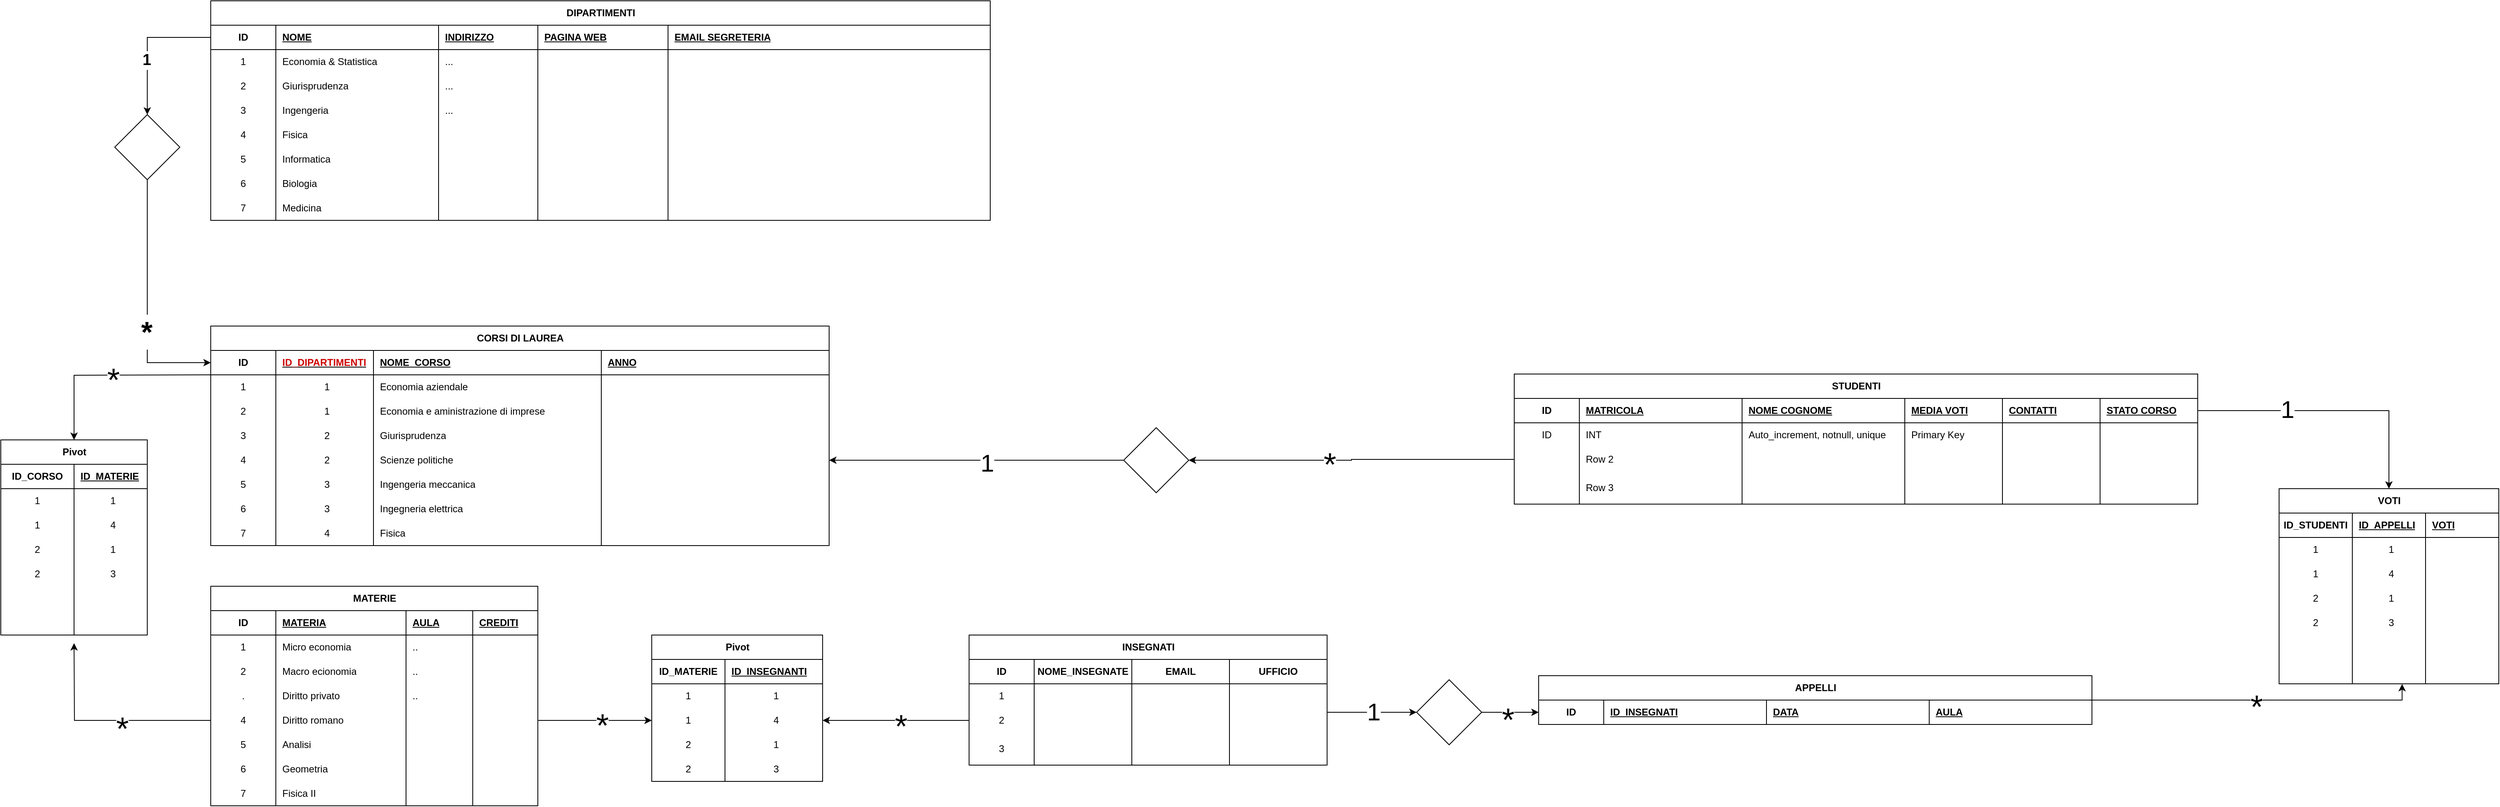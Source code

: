 <mxfile version="21.3.4" type="device">
  <diagram name="Pagina-1" id="dlqgGg0FsWP70enJ-DFH">
    <mxGraphModel dx="1979" dy="694" grid="1" gridSize="10" guides="1" tooltips="1" connect="1" arrows="1" fold="1" page="1" pageScale="1" pageWidth="827" pageHeight="1169" math="0" shadow="0">
      <root>
        <mxCell id="0" />
        <mxCell id="1" parent="0" />
        <mxCell id="oCSCdXVa2YA7vu3Fh9hV-1" value="DIPARTIMENTI" style="shape=table;startSize=30;container=1;collapsible=1;childLayout=tableLayout;fixedRows=1;rowLines=0;fontStyle=1;align=center;resizeLast=1;html=1;" parent="1" vertex="1">
          <mxGeometry x="158" y="40" width="958" height="270" as="geometry">
            <mxRectangle x="158" y="40" width="120" height="30" as="alternateBounds" />
          </mxGeometry>
        </mxCell>
        <mxCell id="oCSCdXVa2YA7vu3Fh9hV-2" value="" style="shape=tableRow;horizontal=0;startSize=0;swimlaneHead=0;swimlaneBody=0;fillColor=none;collapsible=0;dropTarget=0;points=[[0,0.5],[1,0.5]];portConstraint=eastwest;top=0;left=0;right=0;bottom=1;" parent="oCSCdXVa2YA7vu3Fh9hV-1" vertex="1">
          <mxGeometry y="30" width="958" height="30" as="geometry" />
        </mxCell>
        <mxCell id="oCSCdXVa2YA7vu3Fh9hV-3" value="ID" style="shape=partialRectangle;connectable=0;fillColor=none;top=0;left=0;bottom=0;right=0;fontStyle=1;overflow=hidden;whiteSpace=wrap;html=1;" parent="oCSCdXVa2YA7vu3Fh9hV-2" vertex="1">
          <mxGeometry width="80" height="30" as="geometry">
            <mxRectangle width="80" height="30" as="alternateBounds" />
          </mxGeometry>
        </mxCell>
        <mxCell id="oCSCdXVa2YA7vu3Fh9hV-4" value="NOME" style="shape=partialRectangle;connectable=0;fillColor=none;top=0;left=0;bottom=0;right=0;align=left;spacingLeft=6;fontStyle=5;overflow=hidden;whiteSpace=wrap;html=1;" parent="oCSCdXVa2YA7vu3Fh9hV-2" vertex="1">
          <mxGeometry x="80" width="200" height="30" as="geometry">
            <mxRectangle width="200" height="30" as="alternateBounds" />
          </mxGeometry>
        </mxCell>
        <mxCell id="oCSCdXVa2YA7vu3Fh9hV-315" value="INDIRIZZO" style="shape=partialRectangle;connectable=0;fillColor=none;top=0;left=0;bottom=0;right=0;align=left;spacingLeft=6;fontStyle=5;overflow=hidden;whiteSpace=wrap;html=1;" parent="oCSCdXVa2YA7vu3Fh9hV-2" vertex="1">
          <mxGeometry x="280" width="122" height="30" as="geometry">
            <mxRectangle width="122" height="30" as="alternateBounds" />
          </mxGeometry>
        </mxCell>
        <mxCell id="oCSCdXVa2YA7vu3Fh9hV-323" value="PAGINA WEB" style="shape=partialRectangle;connectable=0;fillColor=none;top=0;left=0;bottom=0;right=0;align=left;spacingLeft=6;fontStyle=5;overflow=hidden;whiteSpace=wrap;html=1;" parent="oCSCdXVa2YA7vu3Fh9hV-2" vertex="1">
          <mxGeometry x="402" width="160.0" height="30" as="geometry">
            <mxRectangle width="160.0" height="30" as="alternateBounds" />
          </mxGeometry>
        </mxCell>
        <mxCell id="oCSCdXVa2YA7vu3Fh9hV-331" value="EMAIL SEGRETERIA" style="shape=partialRectangle;connectable=0;fillColor=none;top=0;left=0;bottom=0;right=0;align=left;spacingLeft=6;fontStyle=5;overflow=hidden;whiteSpace=wrap;html=1;" parent="oCSCdXVa2YA7vu3Fh9hV-2" vertex="1">
          <mxGeometry x="562.0" width="396.0" height="30" as="geometry">
            <mxRectangle width="396.0" height="30" as="alternateBounds" />
          </mxGeometry>
        </mxCell>
        <mxCell id="oCSCdXVa2YA7vu3Fh9hV-5" value="" style="shape=tableRow;horizontal=0;startSize=0;swimlaneHead=0;swimlaneBody=0;fillColor=none;collapsible=0;dropTarget=0;points=[[0,0.5],[1,0.5]];portConstraint=eastwest;top=0;left=0;right=0;bottom=0;" parent="oCSCdXVa2YA7vu3Fh9hV-1" vertex="1">
          <mxGeometry y="60" width="958" height="30" as="geometry" />
        </mxCell>
        <mxCell id="oCSCdXVa2YA7vu3Fh9hV-6" value="1" style="shape=partialRectangle;connectable=0;fillColor=none;top=0;left=0;bottom=0;right=0;editable=1;overflow=hidden;whiteSpace=wrap;html=1;" parent="oCSCdXVa2YA7vu3Fh9hV-5" vertex="1">
          <mxGeometry width="80" height="30" as="geometry">
            <mxRectangle width="80" height="30" as="alternateBounds" />
          </mxGeometry>
        </mxCell>
        <mxCell id="oCSCdXVa2YA7vu3Fh9hV-7" value="Economia &amp;amp; Statistica" style="shape=partialRectangle;connectable=0;fillColor=none;top=0;left=0;bottom=0;right=0;align=left;spacingLeft=6;overflow=hidden;whiteSpace=wrap;html=1;" parent="oCSCdXVa2YA7vu3Fh9hV-5" vertex="1">
          <mxGeometry x="80" width="200" height="30" as="geometry">
            <mxRectangle width="200" height="30" as="alternateBounds" />
          </mxGeometry>
        </mxCell>
        <mxCell id="oCSCdXVa2YA7vu3Fh9hV-316" value="..." style="shape=partialRectangle;connectable=0;fillColor=none;top=0;left=0;bottom=0;right=0;align=left;spacingLeft=6;overflow=hidden;whiteSpace=wrap;html=1;" parent="oCSCdXVa2YA7vu3Fh9hV-5" vertex="1">
          <mxGeometry x="280" width="122" height="30" as="geometry">
            <mxRectangle width="122" height="30" as="alternateBounds" />
          </mxGeometry>
        </mxCell>
        <mxCell id="oCSCdXVa2YA7vu3Fh9hV-324" style="shape=partialRectangle;connectable=0;fillColor=none;top=0;left=0;bottom=0;right=0;align=left;spacingLeft=6;overflow=hidden;whiteSpace=wrap;html=1;" parent="oCSCdXVa2YA7vu3Fh9hV-5" vertex="1">
          <mxGeometry x="402" width="160.0" height="30" as="geometry">
            <mxRectangle width="160.0" height="30" as="alternateBounds" />
          </mxGeometry>
        </mxCell>
        <mxCell id="oCSCdXVa2YA7vu3Fh9hV-332" style="shape=partialRectangle;connectable=0;fillColor=none;top=0;left=0;bottom=0;right=0;align=left;spacingLeft=6;overflow=hidden;whiteSpace=wrap;html=1;" parent="oCSCdXVa2YA7vu3Fh9hV-5" vertex="1">
          <mxGeometry x="562.0" width="396.0" height="30" as="geometry">
            <mxRectangle width="396.0" height="30" as="alternateBounds" />
          </mxGeometry>
        </mxCell>
        <mxCell id="oCSCdXVa2YA7vu3Fh9hV-8" value="" style="shape=tableRow;horizontal=0;startSize=0;swimlaneHead=0;swimlaneBody=0;fillColor=none;collapsible=0;dropTarget=0;points=[[0,0.5],[1,0.5]];portConstraint=eastwest;top=0;left=0;right=0;bottom=0;" parent="oCSCdXVa2YA7vu3Fh9hV-1" vertex="1">
          <mxGeometry y="90" width="958" height="30" as="geometry" />
        </mxCell>
        <mxCell id="oCSCdXVa2YA7vu3Fh9hV-9" value="2" style="shape=partialRectangle;connectable=0;fillColor=none;top=0;left=0;bottom=0;right=0;editable=1;overflow=hidden;whiteSpace=wrap;html=1;" parent="oCSCdXVa2YA7vu3Fh9hV-8" vertex="1">
          <mxGeometry width="80" height="30" as="geometry">
            <mxRectangle width="80" height="30" as="alternateBounds" />
          </mxGeometry>
        </mxCell>
        <mxCell id="oCSCdXVa2YA7vu3Fh9hV-10" value="Giurisprudenza" style="shape=partialRectangle;connectable=0;fillColor=none;top=0;left=0;bottom=0;right=0;align=left;spacingLeft=6;overflow=hidden;whiteSpace=wrap;html=1;" parent="oCSCdXVa2YA7vu3Fh9hV-8" vertex="1">
          <mxGeometry x="80" width="200" height="30" as="geometry">
            <mxRectangle width="200" height="30" as="alternateBounds" />
          </mxGeometry>
        </mxCell>
        <mxCell id="oCSCdXVa2YA7vu3Fh9hV-317" value="..." style="shape=partialRectangle;connectable=0;fillColor=none;top=0;left=0;bottom=0;right=0;align=left;spacingLeft=6;overflow=hidden;whiteSpace=wrap;html=1;" parent="oCSCdXVa2YA7vu3Fh9hV-8" vertex="1">
          <mxGeometry x="280" width="122" height="30" as="geometry">
            <mxRectangle width="122" height="30" as="alternateBounds" />
          </mxGeometry>
        </mxCell>
        <mxCell id="oCSCdXVa2YA7vu3Fh9hV-325" style="shape=partialRectangle;connectable=0;fillColor=none;top=0;left=0;bottom=0;right=0;align=left;spacingLeft=6;overflow=hidden;whiteSpace=wrap;html=1;" parent="oCSCdXVa2YA7vu3Fh9hV-8" vertex="1">
          <mxGeometry x="402" width="160.0" height="30" as="geometry">
            <mxRectangle width="160.0" height="30" as="alternateBounds" />
          </mxGeometry>
        </mxCell>
        <mxCell id="oCSCdXVa2YA7vu3Fh9hV-333" style="shape=partialRectangle;connectable=0;fillColor=none;top=0;left=0;bottom=0;right=0;align=left;spacingLeft=6;overflow=hidden;whiteSpace=wrap;html=1;" parent="oCSCdXVa2YA7vu3Fh9hV-8" vertex="1">
          <mxGeometry x="562.0" width="396.0" height="30" as="geometry">
            <mxRectangle width="396.0" height="30" as="alternateBounds" />
          </mxGeometry>
        </mxCell>
        <mxCell id="oCSCdXVa2YA7vu3Fh9hV-135" style="shape=tableRow;horizontal=0;startSize=0;swimlaneHead=0;swimlaneBody=0;fillColor=none;collapsible=0;dropTarget=0;points=[[0,0.5],[1,0.5]];portConstraint=eastwest;top=0;left=0;right=0;bottom=0;" parent="oCSCdXVa2YA7vu3Fh9hV-1" vertex="1">
          <mxGeometry y="120" width="958" height="30" as="geometry" />
        </mxCell>
        <mxCell id="oCSCdXVa2YA7vu3Fh9hV-136" value="3" style="shape=partialRectangle;connectable=0;fillColor=none;top=0;left=0;bottom=0;right=0;editable=1;overflow=hidden;whiteSpace=wrap;html=1;" parent="oCSCdXVa2YA7vu3Fh9hV-135" vertex="1">
          <mxGeometry width="80" height="30" as="geometry">
            <mxRectangle width="80" height="30" as="alternateBounds" />
          </mxGeometry>
        </mxCell>
        <mxCell id="oCSCdXVa2YA7vu3Fh9hV-137" value="Ingengeria" style="shape=partialRectangle;connectable=0;fillColor=none;top=0;left=0;bottom=0;right=0;align=left;spacingLeft=6;overflow=hidden;whiteSpace=wrap;html=1;" parent="oCSCdXVa2YA7vu3Fh9hV-135" vertex="1">
          <mxGeometry x="80" width="200" height="30" as="geometry">
            <mxRectangle width="200" height="30" as="alternateBounds" />
          </mxGeometry>
        </mxCell>
        <mxCell id="oCSCdXVa2YA7vu3Fh9hV-318" value="..." style="shape=partialRectangle;connectable=0;fillColor=none;top=0;left=0;bottom=0;right=0;align=left;spacingLeft=6;overflow=hidden;whiteSpace=wrap;html=1;" parent="oCSCdXVa2YA7vu3Fh9hV-135" vertex="1">
          <mxGeometry x="280" width="122" height="30" as="geometry">
            <mxRectangle width="122" height="30" as="alternateBounds" />
          </mxGeometry>
        </mxCell>
        <mxCell id="oCSCdXVa2YA7vu3Fh9hV-326" style="shape=partialRectangle;connectable=0;fillColor=none;top=0;left=0;bottom=0;right=0;align=left;spacingLeft=6;overflow=hidden;whiteSpace=wrap;html=1;" parent="oCSCdXVa2YA7vu3Fh9hV-135" vertex="1">
          <mxGeometry x="402" width="160.0" height="30" as="geometry">
            <mxRectangle width="160.0" height="30" as="alternateBounds" />
          </mxGeometry>
        </mxCell>
        <mxCell id="oCSCdXVa2YA7vu3Fh9hV-334" style="shape=partialRectangle;connectable=0;fillColor=none;top=0;left=0;bottom=0;right=0;align=left;spacingLeft=6;overflow=hidden;whiteSpace=wrap;html=1;" parent="oCSCdXVa2YA7vu3Fh9hV-135" vertex="1">
          <mxGeometry x="562.0" width="396.0" height="30" as="geometry">
            <mxRectangle width="396.0" height="30" as="alternateBounds" />
          </mxGeometry>
        </mxCell>
        <mxCell id="oCSCdXVa2YA7vu3Fh9hV-138" style="shape=tableRow;horizontal=0;startSize=0;swimlaneHead=0;swimlaneBody=0;fillColor=none;collapsible=0;dropTarget=0;points=[[0,0.5],[1,0.5]];portConstraint=eastwest;top=0;left=0;right=0;bottom=0;" parent="oCSCdXVa2YA7vu3Fh9hV-1" vertex="1">
          <mxGeometry y="150" width="958" height="30" as="geometry" />
        </mxCell>
        <mxCell id="oCSCdXVa2YA7vu3Fh9hV-139" value="4" style="shape=partialRectangle;connectable=0;fillColor=none;top=0;left=0;bottom=0;right=0;editable=1;overflow=hidden;whiteSpace=wrap;html=1;" parent="oCSCdXVa2YA7vu3Fh9hV-138" vertex="1">
          <mxGeometry width="80" height="30" as="geometry">
            <mxRectangle width="80" height="30" as="alternateBounds" />
          </mxGeometry>
        </mxCell>
        <mxCell id="oCSCdXVa2YA7vu3Fh9hV-140" value="Fisica" style="shape=partialRectangle;connectable=0;fillColor=none;top=0;left=0;bottom=0;right=0;align=left;spacingLeft=6;overflow=hidden;whiteSpace=wrap;html=1;" parent="oCSCdXVa2YA7vu3Fh9hV-138" vertex="1">
          <mxGeometry x="80" width="200" height="30" as="geometry">
            <mxRectangle width="200" height="30" as="alternateBounds" />
          </mxGeometry>
        </mxCell>
        <mxCell id="oCSCdXVa2YA7vu3Fh9hV-319" style="shape=partialRectangle;connectable=0;fillColor=none;top=0;left=0;bottom=0;right=0;align=left;spacingLeft=6;overflow=hidden;whiteSpace=wrap;html=1;" parent="oCSCdXVa2YA7vu3Fh9hV-138" vertex="1">
          <mxGeometry x="280" width="122" height="30" as="geometry">
            <mxRectangle width="122" height="30" as="alternateBounds" />
          </mxGeometry>
        </mxCell>
        <mxCell id="oCSCdXVa2YA7vu3Fh9hV-327" style="shape=partialRectangle;connectable=0;fillColor=none;top=0;left=0;bottom=0;right=0;align=left;spacingLeft=6;overflow=hidden;whiteSpace=wrap;html=1;" parent="oCSCdXVa2YA7vu3Fh9hV-138" vertex="1">
          <mxGeometry x="402" width="160.0" height="30" as="geometry">
            <mxRectangle width="160.0" height="30" as="alternateBounds" />
          </mxGeometry>
        </mxCell>
        <mxCell id="oCSCdXVa2YA7vu3Fh9hV-335" style="shape=partialRectangle;connectable=0;fillColor=none;top=0;left=0;bottom=0;right=0;align=left;spacingLeft=6;overflow=hidden;whiteSpace=wrap;html=1;" parent="oCSCdXVa2YA7vu3Fh9hV-138" vertex="1">
          <mxGeometry x="562.0" width="396.0" height="30" as="geometry">
            <mxRectangle width="396.0" height="30" as="alternateBounds" />
          </mxGeometry>
        </mxCell>
        <mxCell id="oCSCdXVa2YA7vu3Fh9hV-141" style="shape=tableRow;horizontal=0;startSize=0;swimlaneHead=0;swimlaneBody=0;fillColor=none;collapsible=0;dropTarget=0;points=[[0,0.5],[1,0.5]];portConstraint=eastwest;top=0;left=0;right=0;bottom=0;" parent="oCSCdXVa2YA7vu3Fh9hV-1" vertex="1">
          <mxGeometry y="180" width="958" height="30" as="geometry" />
        </mxCell>
        <mxCell id="oCSCdXVa2YA7vu3Fh9hV-142" value="5" style="shape=partialRectangle;connectable=0;fillColor=none;top=0;left=0;bottom=0;right=0;editable=1;overflow=hidden;whiteSpace=wrap;html=1;" parent="oCSCdXVa2YA7vu3Fh9hV-141" vertex="1">
          <mxGeometry width="80" height="30" as="geometry">
            <mxRectangle width="80" height="30" as="alternateBounds" />
          </mxGeometry>
        </mxCell>
        <mxCell id="oCSCdXVa2YA7vu3Fh9hV-143" value="Informatica" style="shape=partialRectangle;connectable=0;fillColor=none;top=0;left=0;bottom=0;right=0;align=left;spacingLeft=6;overflow=hidden;whiteSpace=wrap;html=1;" parent="oCSCdXVa2YA7vu3Fh9hV-141" vertex="1">
          <mxGeometry x="80" width="200" height="30" as="geometry">
            <mxRectangle width="200" height="30" as="alternateBounds" />
          </mxGeometry>
        </mxCell>
        <mxCell id="oCSCdXVa2YA7vu3Fh9hV-320" style="shape=partialRectangle;connectable=0;fillColor=none;top=0;left=0;bottom=0;right=0;align=left;spacingLeft=6;overflow=hidden;whiteSpace=wrap;html=1;" parent="oCSCdXVa2YA7vu3Fh9hV-141" vertex="1">
          <mxGeometry x="280" width="122" height="30" as="geometry">
            <mxRectangle width="122" height="30" as="alternateBounds" />
          </mxGeometry>
        </mxCell>
        <mxCell id="oCSCdXVa2YA7vu3Fh9hV-328" style="shape=partialRectangle;connectable=0;fillColor=none;top=0;left=0;bottom=0;right=0;align=left;spacingLeft=6;overflow=hidden;whiteSpace=wrap;html=1;" parent="oCSCdXVa2YA7vu3Fh9hV-141" vertex="1">
          <mxGeometry x="402" width="160.0" height="30" as="geometry">
            <mxRectangle width="160.0" height="30" as="alternateBounds" />
          </mxGeometry>
        </mxCell>
        <mxCell id="oCSCdXVa2YA7vu3Fh9hV-336" style="shape=partialRectangle;connectable=0;fillColor=none;top=0;left=0;bottom=0;right=0;align=left;spacingLeft=6;overflow=hidden;whiteSpace=wrap;html=1;" parent="oCSCdXVa2YA7vu3Fh9hV-141" vertex="1">
          <mxGeometry x="562.0" width="396.0" height="30" as="geometry">
            <mxRectangle width="396.0" height="30" as="alternateBounds" />
          </mxGeometry>
        </mxCell>
        <mxCell id="oCSCdXVa2YA7vu3Fh9hV-144" style="shape=tableRow;horizontal=0;startSize=0;swimlaneHead=0;swimlaneBody=0;fillColor=none;collapsible=0;dropTarget=0;points=[[0,0.5],[1,0.5]];portConstraint=eastwest;top=0;left=0;right=0;bottom=0;" parent="oCSCdXVa2YA7vu3Fh9hV-1" vertex="1">
          <mxGeometry y="210" width="958" height="30" as="geometry" />
        </mxCell>
        <mxCell id="oCSCdXVa2YA7vu3Fh9hV-145" value="6" style="shape=partialRectangle;connectable=0;fillColor=none;top=0;left=0;bottom=0;right=0;editable=1;overflow=hidden;whiteSpace=wrap;html=1;" parent="oCSCdXVa2YA7vu3Fh9hV-144" vertex="1">
          <mxGeometry width="80" height="30" as="geometry">
            <mxRectangle width="80" height="30" as="alternateBounds" />
          </mxGeometry>
        </mxCell>
        <mxCell id="oCSCdXVa2YA7vu3Fh9hV-146" value="Biologia" style="shape=partialRectangle;connectable=0;fillColor=none;top=0;left=0;bottom=0;right=0;align=left;spacingLeft=6;overflow=hidden;whiteSpace=wrap;html=1;" parent="oCSCdXVa2YA7vu3Fh9hV-144" vertex="1">
          <mxGeometry x="80" width="200" height="30" as="geometry">
            <mxRectangle width="200" height="30" as="alternateBounds" />
          </mxGeometry>
        </mxCell>
        <mxCell id="oCSCdXVa2YA7vu3Fh9hV-321" style="shape=partialRectangle;connectable=0;fillColor=none;top=0;left=0;bottom=0;right=0;align=left;spacingLeft=6;overflow=hidden;whiteSpace=wrap;html=1;" parent="oCSCdXVa2YA7vu3Fh9hV-144" vertex="1">
          <mxGeometry x="280" width="122" height="30" as="geometry">
            <mxRectangle width="122" height="30" as="alternateBounds" />
          </mxGeometry>
        </mxCell>
        <mxCell id="oCSCdXVa2YA7vu3Fh9hV-329" style="shape=partialRectangle;connectable=0;fillColor=none;top=0;left=0;bottom=0;right=0;align=left;spacingLeft=6;overflow=hidden;whiteSpace=wrap;html=1;" parent="oCSCdXVa2YA7vu3Fh9hV-144" vertex="1">
          <mxGeometry x="402" width="160.0" height="30" as="geometry">
            <mxRectangle width="160.0" height="30" as="alternateBounds" />
          </mxGeometry>
        </mxCell>
        <mxCell id="oCSCdXVa2YA7vu3Fh9hV-337" style="shape=partialRectangle;connectable=0;fillColor=none;top=0;left=0;bottom=0;right=0;align=left;spacingLeft=6;overflow=hidden;whiteSpace=wrap;html=1;" parent="oCSCdXVa2YA7vu3Fh9hV-144" vertex="1">
          <mxGeometry x="562.0" width="396.0" height="30" as="geometry">
            <mxRectangle width="396.0" height="30" as="alternateBounds" />
          </mxGeometry>
        </mxCell>
        <mxCell id="oCSCdXVa2YA7vu3Fh9hV-147" style="shape=tableRow;horizontal=0;startSize=0;swimlaneHead=0;swimlaneBody=0;fillColor=none;collapsible=0;dropTarget=0;points=[[0,0.5],[1,0.5]];portConstraint=eastwest;top=0;left=0;right=0;bottom=0;" parent="oCSCdXVa2YA7vu3Fh9hV-1" vertex="1">
          <mxGeometry y="240" width="958" height="30" as="geometry" />
        </mxCell>
        <mxCell id="oCSCdXVa2YA7vu3Fh9hV-148" value="7" style="shape=partialRectangle;connectable=0;fillColor=none;top=0;left=0;bottom=0;right=0;editable=1;overflow=hidden;whiteSpace=wrap;html=1;" parent="oCSCdXVa2YA7vu3Fh9hV-147" vertex="1">
          <mxGeometry width="80" height="30" as="geometry">
            <mxRectangle width="80" height="30" as="alternateBounds" />
          </mxGeometry>
        </mxCell>
        <mxCell id="oCSCdXVa2YA7vu3Fh9hV-149" value="Medicina" style="shape=partialRectangle;connectable=0;fillColor=none;top=0;left=0;bottom=0;right=0;align=left;spacingLeft=6;overflow=hidden;whiteSpace=wrap;html=1;" parent="oCSCdXVa2YA7vu3Fh9hV-147" vertex="1">
          <mxGeometry x="80" width="200" height="30" as="geometry">
            <mxRectangle width="200" height="30" as="alternateBounds" />
          </mxGeometry>
        </mxCell>
        <mxCell id="oCSCdXVa2YA7vu3Fh9hV-322" style="shape=partialRectangle;connectable=0;fillColor=none;top=0;left=0;bottom=0;right=0;align=left;spacingLeft=6;overflow=hidden;whiteSpace=wrap;html=1;" parent="oCSCdXVa2YA7vu3Fh9hV-147" vertex="1">
          <mxGeometry x="280" width="122" height="30" as="geometry">
            <mxRectangle width="122" height="30" as="alternateBounds" />
          </mxGeometry>
        </mxCell>
        <mxCell id="oCSCdXVa2YA7vu3Fh9hV-330" style="shape=partialRectangle;connectable=0;fillColor=none;top=0;left=0;bottom=0;right=0;align=left;spacingLeft=6;overflow=hidden;whiteSpace=wrap;html=1;" parent="oCSCdXVa2YA7vu3Fh9hV-147" vertex="1">
          <mxGeometry x="402" width="160.0" height="30" as="geometry">
            <mxRectangle width="160.0" height="30" as="alternateBounds" />
          </mxGeometry>
        </mxCell>
        <mxCell id="oCSCdXVa2YA7vu3Fh9hV-338" style="shape=partialRectangle;connectable=0;fillColor=none;top=0;left=0;bottom=0;right=0;align=left;spacingLeft=6;overflow=hidden;whiteSpace=wrap;html=1;" parent="oCSCdXVa2YA7vu3Fh9hV-147" vertex="1">
          <mxGeometry x="562.0" width="396.0" height="30" as="geometry">
            <mxRectangle width="396.0" height="30" as="alternateBounds" />
          </mxGeometry>
        </mxCell>
        <mxCell id="oCSCdXVa2YA7vu3Fh9hV-22" value="CORSI DI LAUREA" style="shape=table;startSize=30;container=1;collapsible=1;childLayout=tableLayout;fixedRows=1;rowLines=0;fontStyle=1;align=center;resizeLast=1;html=1;" parent="1" vertex="1">
          <mxGeometry x="158" y="440" width="760" height="270" as="geometry" />
        </mxCell>
        <mxCell id="oCSCdXVa2YA7vu3Fh9hV-23" value="" style="shape=tableRow;horizontal=0;startSize=0;swimlaneHead=0;swimlaneBody=0;fillColor=none;collapsible=0;dropTarget=0;points=[[0,0.5],[1,0.5]];portConstraint=eastwest;top=0;left=0;right=0;bottom=1;" parent="oCSCdXVa2YA7vu3Fh9hV-22" vertex="1">
          <mxGeometry y="30" width="760" height="30" as="geometry" />
        </mxCell>
        <mxCell id="oCSCdXVa2YA7vu3Fh9hV-24" value="ID" style="shape=partialRectangle;connectable=0;fillColor=none;top=0;left=0;bottom=0;right=0;fontStyle=1;overflow=hidden;whiteSpace=wrap;html=1;" parent="oCSCdXVa2YA7vu3Fh9hV-23" vertex="1">
          <mxGeometry width="80" height="30" as="geometry">
            <mxRectangle width="80" height="30" as="alternateBounds" />
          </mxGeometry>
        </mxCell>
        <mxCell id="oCSCdXVa2YA7vu3Fh9hV-25" value="&lt;font color=&quot;#cc0000&quot;&gt;ID_DIPARTIMENTI&lt;/font&gt;" style="shape=partialRectangle;connectable=0;fillColor=none;top=0;left=0;bottom=0;right=0;align=left;spacingLeft=6;fontStyle=5;overflow=hidden;whiteSpace=wrap;html=1;" parent="oCSCdXVa2YA7vu3Fh9hV-23" vertex="1">
          <mxGeometry x="80" width="120" height="30" as="geometry">
            <mxRectangle width="120" height="30" as="alternateBounds" />
          </mxGeometry>
        </mxCell>
        <mxCell id="oCSCdXVa2YA7vu3Fh9hV-26" value="NOME_CORSO" style="shape=partialRectangle;connectable=0;fillColor=none;top=0;left=0;bottom=0;right=0;align=left;spacingLeft=6;fontStyle=5;overflow=hidden;whiteSpace=wrap;html=1;" parent="oCSCdXVa2YA7vu3Fh9hV-23" vertex="1">
          <mxGeometry x="200" width="280" height="30" as="geometry">
            <mxRectangle width="280" height="30" as="alternateBounds" />
          </mxGeometry>
        </mxCell>
        <mxCell id="oCSCdXVa2YA7vu3Fh9hV-307" value="ANNO" style="shape=partialRectangle;connectable=0;fillColor=none;top=0;left=0;bottom=0;right=0;align=left;spacingLeft=6;fontStyle=5;overflow=hidden;whiteSpace=wrap;html=1;" parent="oCSCdXVa2YA7vu3Fh9hV-23" vertex="1">
          <mxGeometry x="480" width="280" height="30" as="geometry">
            <mxRectangle width="280" height="30" as="alternateBounds" />
          </mxGeometry>
        </mxCell>
        <mxCell id="oCSCdXVa2YA7vu3Fh9hV-28" value="" style="shape=tableRow;horizontal=0;startSize=0;swimlaneHead=0;swimlaneBody=0;fillColor=none;collapsible=0;dropTarget=0;points=[[0,0.5],[1,0.5]];portConstraint=eastwest;top=0;left=0;right=0;bottom=0;" parent="oCSCdXVa2YA7vu3Fh9hV-22" vertex="1">
          <mxGeometry y="60" width="760" height="30" as="geometry" />
        </mxCell>
        <mxCell id="oCSCdXVa2YA7vu3Fh9hV-29" value="1" style="shape=partialRectangle;connectable=0;fillColor=none;top=0;left=0;bottom=0;right=0;editable=1;overflow=hidden;whiteSpace=wrap;html=1;" parent="oCSCdXVa2YA7vu3Fh9hV-28" vertex="1">
          <mxGeometry width="80" height="30" as="geometry">
            <mxRectangle width="80" height="30" as="alternateBounds" />
          </mxGeometry>
        </mxCell>
        <mxCell id="oCSCdXVa2YA7vu3Fh9hV-30" value="1" style="shape=partialRectangle;connectable=0;fillColor=none;top=0;left=0;bottom=0;right=0;align=center;spacingLeft=6;overflow=hidden;whiteSpace=wrap;html=1;" parent="oCSCdXVa2YA7vu3Fh9hV-28" vertex="1">
          <mxGeometry x="80" width="120" height="30" as="geometry">
            <mxRectangle width="120" height="30" as="alternateBounds" />
          </mxGeometry>
        </mxCell>
        <mxCell id="oCSCdXVa2YA7vu3Fh9hV-31" value="Economia aziendale" style="shape=partialRectangle;connectable=0;fillColor=none;top=0;left=0;bottom=0;right=0;align=left;spacingLeft=6;overflow=hidden;whiteSpace=wrap;html=1;" parent="oCSCdXVa2YA7vu3Fh9hV-28" vertex="1">
          <mxGeometry x="200" width="280" height="30" as="geometry">
            <mxRectangle width="280" height="30" as="alternateBounds" />
          </mxGeometry>
        </mxCell>
        <mxCell id="oCSCdXVa2YA7vu3Fh9hV-308" style="shape=partialRectangle;connectable=0;fillColor=none;top=0;left=0;bottom=0;right=0;align=left;spacingLeft=6;overflow=hidden;whiteSpace=wrap;html=1;" parent="oCSCdXVa2YA7vu3Fh9hV-28" vertex="1">
          <mxGeometry x="480" width="280" height="30" as="geometry">
            <mxRectangle width="280" height="30" as="alternateBounds" />
          </mxGeometry>
        </mxCell>
        <mxCell id="oCSCdXVa2YA7vu3Fh9hV-33" value="" style="shape=tableRow;horizontal=0;startSize=0;swimlaneHead=0;swimlaneBody=0;fillColor=none;collapsible=0;dropTarget=0;points=[[0,0.5],[1,0.5]];portConstraint=eastwest;top=0;left=0;right=0;bottom=0;" parent="oCSCdXVa2YA7vu3Fh9hV-22" vertex="1">
          <mxGeometry y="90" width="760" height="30" as="geometry" />
        </mxCell>
        <mxCell id="oCSCdXVa2YA7vu3Fh9hV-34" value="2" style="shape=partialRectangle;connectable=0;fillColor=none;top=0;left=0;bottom=0;right=0;editable=1;overflow=hidden;whiteSpace=wrap;html=1;" parent="oCSCdXVa2YA7vu3Fh9hV-33" vertex="1">
          <mxGeometry width="80" height="30" as="geometry">
            <mxRectangle width="80" height="30" as="alternateBounds" />
          </mxGeometry>
        </mxCell>
        <mxCell id="oCSCdXVa2YA7vu3Fh9hV-35" value="1" style="shape=partialRectangle;connectable=0;fillColor=none;top=0;left=0;bottom=0;right=0;align=center;spacingLeft=6;overflow=hidden;whiteSpace=wrap;html=1;" parent="oCSCdXVa2YA7vu3Fh9hV-33" vertex="1">
          <mxGeometry x="80" width="120" height="30" as="geometry">
            <mxRectangle width="120" height="30" as="alternateBounds" />
          </mxGeometry>
        </mxCell>
        <mxCell id="oCSCdXVa2YA7vu3Fh9hV-36" value="Economia e aministrazione di imprese" style="shape=partialRectangle;connectable=0;fillColor=none;top=0;left=0;bottom=0;right=0;align=left;spacingLeft=6;overflow=hidden;whiteSpace=wrap;html=1;" parent="oCSCdXVa2YA7vu3Fh9hV-33" vertex="1">
          <mxGeometry x="200" width="280" height="30" as="geometry">
            <mxRectangle width="280" height="30" as="alternateBounds" />
          </mxGeometry>
        </mxCell>
        <mxCell id="oCSCdXVa2YA7vu3Fh9hV-309" style="shape=partialRectangle;connectable=0;fillColor=none;top=0;left=0;bottom=0;right=0;align=left;spacingLeft=6;overflow=hidden;whiteSpace=wrap;html=1;" parent="oCSCdXVa2YA7vu3Fh9hV-33" vertex="1">
          <mxGeometry x="480" width="280" height="30" as="geometry">
            <mxRectangle width="280" height="30" as="alternateBounds" />
          </mxGeometry>
        </mxCell>
        <mxCell id="oCSCdXVa2YA7vu3Fh9hV-166" style="shape=tableRow;horizontal=0;startSize=0;swimlaneHead=0;swimlaneBody=0;fillColor=none;collapsible=0;dropTarget=0;points=[[0,0.5],[1,0.5]];portConstraint=eastwest;top=0;left=0;right=0;bottom=0;" parent="oCSCdXVa2YA7vu3Fh9hV-22" vertex="1">
          <mxGeometry y="120" width="760" height="30" as="geometry" />
        </mxCell>
        <mxCell id="oCSCdXVa2YA7vu3Fh9hV-167" value="3" style="shape=partialRectangle;connectable=0;fillColor=none;top=0;left=0;bottom=0;right=0;editable=1;overflow=hidden;whiteSpace=wrap;html=1;" parent="oCSCdXVa2YA7vu3Fh9hV-166" vertex="1">
          <mxGeometry width="80" height="30" as="geometry">
            <mxRectangle width="80" height="30" as="alternateBounds" />
          </mxGeometry>
        </mxCell>
        <mxCell id="oCSCdXVa2YA7vu3Fh9hV-168" value="2" style="shape=partialRectangle;connectable=0;fillColor=none;top=0;left=0;bottom=0;right=0;align=center;spacingLeft=6;overflow=hidden;whiteSpace=wrap;html=1;" parent="oCSCdXVa2YA7vu3Fh9hV-166" vertex="1">
          <mxGeometry x="80" width="120" height="30" as="geometry">
            <mxRectangle width="120" height="30" as="alternateBounds" />
          </mxGeometry>
        </mxCell>
        <mxCell id="oCSCdXVa2YA7vu3Fh9hV-169" value="Giurisprudenza" style="shape=partialRectangle;connectable=0;fillColor=none;top=0;left=0;bottom=0;right=0;align=left;spacingLeft=6;overflow=hidden;whiteSpace=wrap;html=1;" parent="oCSCdXVa2YA7vu3Fh9hV-166" vertex="1">
          <mxGeometry x="200" width="280" height="30" as="geometry">
            <mxRectangle width="280" height="30" as="alternateBounds" />
          </mxGeometry>
        </mxCell>
        <mxCell id="oCSCdXVa2YA7vu3Fh9hV-310" style="shape=partialRectangle;connectable=0;fillColor=none;top=0;left=0;bottom=0;right=0;align=left;spacingLeft=6;overflow=hidden;whiteSpace=wrap;html=1;" parent="oCSCdXVa2YA7vu3Fh9hV-166" vertex="1">
          <mxGeometry x="480" width="280" height="30" as="geometry">
            <mxRectangle width="280" height="30" as="alternateBounds" />
          </mxGeometry>
        </mxCell>
        <mxCell id="oCSCdXVa2YA7vu3Fh9hV-171" style="shape=tableRow;horizontal=0;startSize=0;swimlaneHead=0;swimlaneBody=0;fillColor=none;collapsible=0;dropTarget=0;points=[[0,0.5],[1,0.5]];portConstraint=eastwest;top=0;left=0;right=0;bottom=0;" parent="oCSCdXVa2YA7vu3Fh9hV-22" vertex="1">
          <mxGeometry y="150" width="760" height="30" as="geometry" />
        </mxCell>
        <mxCell id="oCSCdXVa2YA7vu3Fh9hV-172" value="4" style="shape=partialRectangle;connectable=0;fillColor=none;top=0;left=0;bottom=0;right=0;editable=1;overflow=hidden;whiteSpace=wrap;html=1;" parent="oCSCdXVa2YA7vu3Fh9hV-171" vertex="1">
          <mxGeometry width="80" height="30" as="geometry">
            <mxRectangle width="80" height="30" as="alternateBounds" />
          </mxGeometry>
        </mxCell>
        <mxCell id="oCSCdXVa2YA7vu3Fh9hV-173" value="2" style="shape=partialRectangle;connectable=0;fillColor=none;top=0;left=0;bottom=0;right=0;align=center;spacingLeft=6;overflow=hidden;whiteSpace=wrap;html=1;" parent="oCSCdXVa2YA7vu3Fh9hV-171" vertex="1">
          <mxGeometry x="80" width="120" height="30" as="geometry">
            <mxRectangle width="120" height="30" as="alternateBounds" />
          </mxGeometry>
        </mxCell>
        <mxCell id="oCSCdXVa2YA7vu3Fh9hV-174" value="Scienze politiche" style="shape=partialRectangle;connectable=0;fillColor=none;top=0;left=0;bottom=0;right=0;align=left;spacingLeft=6;overflow=hidden;whiteSpace=wrap;html=1;" parent="oCSCdXVa2YA7vu3Fh9hV-171" vertex="1">
          <mxGeometry x="200" width="280" height="30" as="geometry">
            <mxRectangle width="280" height="30" as="alternateBounds" />
          </mxGeometry>
        </mxCell>
        <mxCell id="oCSCdXVa2YA7vu3Fh9hV-311" style="shape=partialRectangle;connectable=0;fillColor=none;top=0;left=0;bottom=0;right=0;align=left;spacingLeft=6;overflow=hidden;whiteSpace=wrap;html=1;" parent="oCSCdXVa2YA7vu3Fh9hV-171" vertex="1">
          <mxGeometry x="480" width="280" height="30" as="geometry">
            <mxRectangle width="280" height="30" as="alternateBounds" />
          </mxGeometry>
        </mxCell>
        <mxCell id="oCSCdXVa2YA7vu3Fh9hV-176" style="shape=tableRow;horizontal=0;startSize=0;swimlaneHead=0;swimlaneBody=0;fillColor=none;collapsible=0;dropTarget=0;points=[[0,0.5],[1,0.5]];portConstraint=eastwest;top=0;left=0;right=0;bottom=0;" parent="oCSCdXVa2YA7vu3Fh9hV-22" vertex="1">
          <mxGeometry y="180" width="760" height="30" as="geometry" />
        </mxCell>
        <mxCell id="oCSCdXVa2YA7vu3Fh9hV-177" value="5" style="shape=partialRectangle;connectable=0;fillColor=none;top=0;left=0;bottom=0;right=0;editable=1;overflow=hidden;whiteSpace=wrap;html=1;" parent="oCSCdXVa2YA7vu3Fh9hV-176" vertex="1">
          <mxGeometry width="80" height="30" as="geometry">
            <mxRectangle width="80" height="30" as="alternateBounds" />
          </mxGeometry>
        </mxCell>
        <mxCell id="oCSCdXVa2YA7vu3Fh9hV-178" value="3" style="shape=partialRectangle;connectable=0;fillColor=none;top=0;left=0;bottom=0;right=0;align=center;spacingLeft=6;overflow=hidden;whiteSpace=wrap;html=1;" parent="oCSCdXVa2YA7vu3Fh9hV-176" vertex="1">
          <mxGeometry x="80" width="120" height="30" as="geometry">
            <mxRectangle width="120" height="30" as="alternateBounds" />
          </mxGeometry>
        </mxCell>
        <mxCell id="oCSCdXVa2YA7vu3Fh9hV-179" value="Ingengeria meccanica" style="shape=partialRectangle;connectable=0;fillColor=none;top=0;left=0;bottom=0;right=0;align=left;spacingLeft=6;overflow=hidden;whiteSpace=wrap;html=1;" parent="oCSCdXVa2YA7vu3Fh9hV-176" vertex="1">
          <mxGeometry x="200" width="280" height="30" as="geometry">
            <mxRectangle width="280" height="30" as="alternateBounds" />
          </mxGeometry>
        </mxCell>
        <mxCell id="oCSCdXVa2YA7vu3Fh9hV-312" style="shape=partialRectangle;connectable=0;fillColor=none;top=0;left=0;bottom=0;right=0;align=left;spacingLeft=6;overflow=hidden;whiteSpace=wrap;html=1;" parent="oCSCdXVa2YA7vu3Fh9hV-176" vertex="1">
          <mxGeometry x="480" width="280" height="30" as="geometry">
            <mxRectangle width="280" height="30" as="alternateBounds" />
          </mxGeometry>
        </mxCell>
        <mxCell id="oCSCdXVa2YA7vu3Fh9hV-181" style="shape=tableRow;horizontal=0;startSize=0;swimlaneHead=0;swimlaneBody=0;fillColor=none;collapsible=0;dropTarget=0;points=[[0,0.5],[1,0.5]];portConstraint=eastwest;top=0;left=0;right=0;bottom=0;" parent="oCSCdXVa2YA7vu3Fh9hV-22" vertex="1">
          <mxGeometry y="210" width="760" height="30" as="geometry" />
        </mxCell>
        <mxCell id="oCSCdXVa2YA7vu3Fh9hV-182" value="6" style="shape=partialRectangle;connectable=0;fillColor=none;top=0;left=0;bottom=0;right=0;editable=1;overflow=hidden;whiteSpace=wrap;html=1;" parent="oCSCdXVa2YA7vu3Fh9hV-181" vertex="1">
          <mxGeometry width="80" height="30" as="geometry">
            <mxRectangle width="80" height="30" as="alternateBounds" />
          </mxGeometry>
        </mxCell>
        <mxCell id="oCSCdXVa2YA7vu3Fh9hV-183" value="3" style="shape=partialRectangle;connectable=0;fillColor=none;top=0;left=0;bottom=0;right=0;align=center;spacingLeft=6;overflow=hidden;whiteSpace=wrap;html=1;" parent="oCSCdXVa2YA7vu3Fh9hV-181" vertex="1">
          <mxGeometry x="80" width="120" height="30" as="geometry">
            <mxRectangle width="120" height="30" as="alternateBounds" />
          </mxGeometry>
        </mxCell>
        <mxCell id="oCSCdXVa2YA7vu3Fh9hV-184" value="Ingegneria elettrica" style="shape=partialRectangle;connectable=0;fillColor=none;top=0;left=0;bottom=0;right=0;align=left;spacingLeft=6;overflow=hidden;whiteSpace=wrap;html=1;" parent="oCSCdXVa2YA7vu3Fh9hV-181" vertex="1">
          <mxGeometry x="200" width="280" height="30" as="geometry">
            <mxRectangle width="280" height="30" as="alternateBounds" />
          </mxGeometry>
        </mxCell>
        <mxCell id="oCSCdXVa2YA7vu3Fh9hV-313" style="shape=partialRectangle;connectable=0;fillColor=none;top=0;left=0;bottom=0;right=0;align=left;spacingLeft=6;overflow=hidden;whiteSpace=wrap;html=1;" parent="oCSCdXVa2YA7vu3Fh9hV-181" vertex="1">
          <mxGeometry x="480" width="280" height="30" as="geometry">
            <mxRectangle width="280" height="30" as="alternateBounds" />
          </mxGeometry>
        </mxCell>
        <mxCell id="oCSCdXVa2YA7vu3Fh9hV-186" style="shape=tableRow;horizontal=0;startSize=0;swimlaneHead=0;swimlaneBody=0;fillColor=none;collapsible=0;dropTarget=0;points=[[0,0.5],[1,0.5]];portConstraint=eastwest;top=0;left=0;right=0;bottom=0;" parent="oCSCdXVa2YA7vu3Fh9hV-22" vertex="1">
          <mxGeometry y="240" width="760" height="30" as="geometry" />
        </mxCell>
        <mxCell id="oCSCdXVa2YA7vu3Fh9hV-187" value="7" style="shape=partialRectangle;connectable=0;fillColor=none;top=0;left=0;bottom=0;right=0;editable=1;overflow=hidden;whiteSpace=wrap;html=1;" parent="oCSCdXVa2YA7vu3Fh9hV-186" vertex="1">
          <mxGeometry width="80" height="30" as="geometry">
            <mxRectangle width="80" height="30" as="alternateBounds" />
          </mxGeometry>
        </mxCell>
        <mxCell id="oCSCdXVa2YA7vu3Fh9hV-188" value="4" style="shape=partialRectangle;connectable=0;fillColor=none;top=0;left=0;bottom=0;right=0;align=center;spacingLeft=6;overflow=hidden;whiteSpace=wrap;html=1;" parent="oCSCdXVa2YA7vu3Fh9hV-186" vertex="1">
          <mxGeometry x="80" width="120" height="30" as="geometry">
            <mxRectangle width="120" height="30" as="alternateBounds" />
          </mxGeometry>
        </mxCell>
        <mxCell id="oCSCdXVa2YA7vu3Fh9hV-189" value="Fisica" style="shape=partialRectangle;connectable=0;fillColor=none;top=0;left=0;bottom=0;right=0;align=left;spacingLeft=6;overflow=hidden;whiteSpace=wrap;html=1;" parent="oCSCdXVa2YA7vu3Fh9hV-186" vertex="1">
          <mxGeometry x="200" width="280" height="30" as="geometry">
            <mxRectangle width="280" height="30" as="alternateBounds" />
          </mxGeometry>
        </mxCell>
        <mxCell id="oCSCdXVa2YA7vu3Fh9hV-314" style="shape=partialRectangle;connectable=0;fillColor=none;top=0;left=0;bottom=0;right=0;align=left;spacingLeft=6;overflow=hidden;whiteSpace=wrap;html=1;" parent="oCSCdXVa2YA7vu3Fh9hV-186" vertex="1">
          <mxGeometry x="480" width="280" height="30" as="geometry">
            <mxRectangle width="280" height="30" as="alternateBounds" />
          </mxGeometry>
        </mxCell>
        <mxCell id="oCSCdXVa2YA7vu3Fh9hV-359" style="edgeStyle=orthogonalEdgeStyle;rounded=0;orthogonalLoop=1;jettySize=auto;html=1;entryX=0;entryY=0.5;entryDx=0;entryDy=0;" parent="1" source="oCSCdXVa2YA7vu3Fh9hV-360" edge="1">
          <mxGeometry relative="1" as="geometry" />
        </mxCell>
        <mxCell id="oCSCdXVa2YA7vu3Fh9hV-363" value="&lt;font style=&quot;font-size: 30px;&quot;&gt;*&lt;/font&gt;" style="edgeLabel;html=1;align=center;verticalAlign=middle;resizable=0;points=[];" parent="oCSCdXVa2YA7vu3Fh9hV-359" vertex="1" connectable="0">
          <mxGeometry x="0.19" relative="1" as="geometry">
            <mxPoint as="offset" />
          </mxGeometry>
        </mxCell>
        <mxCell id="oCSCdXVa2YA7vu3Fh9hV-43" value="INSEGNATI" style="shape=table;startSize=30;container=1;collapsible=1;childLayout=tableLayout;fixedRows=1;rowLines=0;fontStyle=1;align=center;resizeLast=1;html=1;" parent="1" vertex="1">
          <mxGeometry x="1090" y="820" width="440" height="160" as="geometry" />
        </mxCell>
        <mxCell id="oCSCdXVa2YA7vu3Fh9hV-44" value="" style="shape=tableRow;horizontal=0;startSize=0;swimlaneHead=0;swimlaneBody=0;fillColor=none;collapsible=0;dropTarget=0;points=[[0,0.5],[1,0.5]];portConstraint=eastwest;top=0;left=0;right=0;bottom=1;" parent="oCSCdXVa2YA7vu3Fh9hV-43" vertex="1">
          <mxGeometry y="30" width="440" height="30" as="geometry" />
        </mxCell>
        <mxCell id="oCSCdXVa2YA7vu3Fh9hV-45" value="ID" style="shape=partialRectangle;connectable=0;fillColor=none;top=0;left=0;bottom=0;right=0;fontStyle=1;overflow=hidden;whiteSpace=wrap;html=1;" parent="oCSCdXVa2YA7vu3Fh9hV-44" vertex="1">
          <mxGeometry width="80" height="30" as="geometry">
            <mxRectangle width="80" height="30" as="alternateBounds" />
          </mxGeometry>
        </mxCell>
        <mxCell id="oCSCdXVa2YA7vu3Fh9hV-296" value="NOME_INSEGNATE" style="shape=partialRectangle;connectable=0;fillColor=none;top=0;left=0;bottom=0;right=0;fontStyle=1;overflow=hidden;whiteSpace=wrap;html=1;" parent="oCSCdXVa2YA7vu3Fh9hV-44" vertex="1">
          <mxGeometry x="80" width="120" height="30" as="geometry">
            <mxRectangle width="120" height="30" as="alternateBounds" />
          </mxGeometry>
        </mxCell>
        <mxCell id="oCSCdXVa2YA7vu3Fh9hV-347" value="EMAIL" style="shape=partialRectangle;connectable=0;fillColor=none;top=0;left=0;bottom=0;right=0;fontStyle=1;overflow=hidden;whiteSpace=wrap;html=1;" parent="oCSCdXVa2YA7vu3Fh9hV-44" vertex="1">
          <mxGeometry x="200" width="120" height="30" as="geometry">
            <mxRectangle width="120" height="30" as="alternateBounds" />
          </mxGeometry>
        </mxCell>
        <mxCell id="oCSCdXVa2YA7vu3Fh9hV-351" value="UFFICIO" style="shape=partialRectangle;connectable=0;fillColor=none;top=0;left=0;bottom=0;right=0;fontStyle=1;overflow=hidden;whiteSpace=wrap;html=1;" parent="oCSCdXVa2YA7vu3Fh9hV-44" vertex="1">
          <mxGeometry x="320" width="120" height="30" as="geometry">
            <mxRectangle width="120" height="30" as="alternateBounds" />
          </mxGeometry>
        </mxCell>
        <mxCell id="oCSCdXVa2YA7vu3Fh9hV-49" value="" style="shape=tableRow;horizontal=0;startSize=0;swimlaneHead=0;swimlaneBody=0;fillColor=none;collapsible=0;dropTarget=0;points=[[0,0.5],[1,0.5]];portConstraint=eastwest;top=0;left=0;right=0;bottom=0;" parent="oCSCdXVa2YA7vu3Fh9hV-43" vertex="1">
          <mxGeometry y="60" width="440" height="30" as="geometry" />
        </mxCell>
        <mxCell id="oCSCdXVa2YA7vu3Fh9hV-50" value="1" style="shape=partialRectangle;connectable=0;fillColor=none;top=0;left=0;bottom=0;right=0;editable=1;overflow=hidden;whiteSpace=wrap;html=1;" parent="oCSCdXVa2YA7vu3Fh9hV-49" vertex="1">
          <mxGeometry width="80" height="30" as="geometry">
            <mxRectangle width="80" height="30" as="alternateBounds" />
          </mxGeometry>
        </mxCell>
        <mxCell id="oCSCdXVa2YA7vu3Fh9hV-297" style="shape=partialRectangle;connectable=0;fillColor=none;top=0;left=0;bottom=0;right=0;editable=1;overflow=hidden;whiteSpace=wrap;html=1;" parent="oCSCdXVa2YA7vu3Fh9hV-49" vertex="1">
          <mxGeometry x="80" width="120" height="30" as="geometry">
            <mxRectangle width="120" height="30" as="alternateBounds" />
          </mxGeometry>
        </mxCell>
        <mxCell id="oCSCdXVa2YA7vu3Fh9hV-348" style="shape=partialRectangle;connectable=0;fillColor=none;top=0;left=0;bottom=0;right=0;editable=1;overflow=hidden;whiteSpace=wrap;html=1;" parent="oCSCdXVa2YA7vu3Fh9hV-49" vertex="1">
          <mxGeometry x="200" width="120" height="30" as="geometry">
            <mxRectangle width="120" height="30" as="alternateBounds" />
          </mxGeometry>
        </mxCell>
        <mxCell id="oCSCdXVa2YA7vu3Fh9hV-352" style="shape=partialRectangle;connectable=0;fillColor=none;top=0;left=0;bottom=0;right=0;editable=1;overflow=hidden;whiteSpace=wrap;html=1;" parent="oCSCdXVa2YA7vu3Fh9hV-49" vertex="1">
          <mxGeometry x="320" width="120" height="30" as="geometry">
            <mxRectangle width="120" height="30" as="alternateBounds" />
          </mxGeometry>
        </mxCell>
        <mxCell id="oCSCdXVa2YA7vu3Fh9hV-54" value="" style="shape=tableRow;horizontal=0;startSize=0;swimlaneHead=0;swimlaneBody=0;fillColor=none;collapsible=0;dropTarget=0;points=[[0,0.5],[1,0.5]];portConstraint=eastwest;top=0;left=0;right=0;bottom=0;" parent="oCSCdXVa2YA7vu3Fh9hV-43" vertex="1">
          <mxGeometry y="90" width="440" height="30" as="geometry" />
        </mxCell>
        <mxCell id="oCSCdXVa2YA7vu3Fh9hV-55" value="2" style="shape=partialRectangle;connectable=0;fillColor=none;top=0;left=0;bottom=0;right=0;editable=1;overflow=hidden;whiteSpace=wrap;html=1;" parent="oCSCdXVa2YA7vu3Fh9hV-54" vertex="1">
          <mxGeometry width="80" height="30" as="geometry">
            <mxRectangle width="80" height="30" as="alternateBounds" />
          </mxGeometry>
        </mxCell>
        <mxCell id="oCSCdXVa2YA7vu3Fh9hV-298" style="shape=partialRectangle;connectable=0;fillColor=none;top=0;left=0;bottom=0;right=0;editable=1;overflow=hidden;whiteSpace=wrap;html=1;" parent="oCSCdXVa2YA7vu3Fh9hV-54" vertex="1">
          <mxGeometry x="80" width="120" height="30" as="geometry">
            <mxRectangle width="120" height="30" as="alternateBounds" />
          </mxGeometry>
        </mxCell>
        <mxCell id="oCSCdXVa2YA7vu3Fh9hV-349" style="shape=partialRectangle;connectable=0;fillColor=none;top=0;left=0;bottom=0;right=0;editable=1;overflow=hidden;whiteSpace=wrap;html=1;" parent="oCSCdXVa2YA7vu3Fh9hV-54" vertex="1">
          <mxGeometry x="200" width="120" height="30" as="geometry">
            <mxRectangle width="120" height="30" as="alternateBounds" />
          </mxGeometry>
        </mxCell>
        <mxCell id="oCSCdXVa2YA7vu3Fh9hV-353" style="shape=partialRectangle;connectable=0;fillColor=none;top=0;left=0;bottom=0;right=0;editable=1;overflow=hidden;whiteSpace=wrap;html=1;" parent="oCSCdXVa2YA7vu3Fh9hV-54" vertex="1">
          <mxGeometry x="320" width="120" height="30" as="geometry">
            <mxRectangle width="120" height="30" as="alternateBounds" />
          </mxGeometry>
        </mxCell>
        <mxCell id="oCSCdXVa2YA7vu3Fh9hV-59" value="" style="shape=tableRow;horizontal=0;startSize=0;swimlaneHead=0;swimlaneBody=0;fillColor=none;collapsible=0;dropTarget=0;points=[[0,0.5],[1,0.5]];portConstraint=eastwest;top=0;left=0;right=0;bottom=0;" parent="oCSCdXVa2YA7vu3Fh9hV-43" vertex="1">
          <mxGeometry y="120" width="440" height="40" as="geometry" />
        </mxCell>
        <mxCell id="oCSCdXVa2YA7vu3Fh9hV-60" value="3" style="shape=partialRectangle;connectable=0;fillColor=none;top=0;left=0;bottom=0;right=0;editable=1;overflow=hidden;whiteSpace=wrap;html=1;" parent="oCSCdXVa2YA7vu3Fh9hV-59" vertex="1">
          <mxGeometry width="80" height="40" as="geometry">
            <mxRectangle width="80" height="40" as="alternateBounds" />
          </mxGeometry>
        </mxCell>
        <mxCell id="oCSCdXVa2YA7vu3Fh9hV-299" style="shape=partialRectangle;connectable=0;fillColor=none;top=0;left=0;bottom=0;right=0;editable=1;overflow=hidden;whiteSpace=wrap;html=1;" parent="oCSCdXVa2YA7vu3Fh9hV-59" vertex="1">
          <mxGeometry x="80" width="120" height="40" as="geometry">
            <mxRectangle width="120" height="40" as="alternateBounds" />
          </mxGeometry>
        </mxCell>
        <mxCell id="oCSCdXVa2YA7vu3Fh9hV-350" style="shape=partialRectangle;connectable=0;fillColor=none;top=0;left=0;bottom=0;right=0;editable=1;overflow=hidden;whiteSpace=wrap;html=1;" parent="oCSCdXVa2YA7vu3Fh9hV-59" vertex="1">
          <mxGeometry x="200" width="120" height="40" as="geometry">
            <mxRectangle width="120" height="40" as="alternateBounds" />
          </mxGeometry>
        </mxCell>
        <mxCell id="oCSCdXVa2YA7vu3Fh9hV-354" style="shape=partialRectangle;connectable=0;fillColor=none;top=0;left=0;bottom=0;right=0;editable=1;overflow=hidden;whiteSpace=wrap;html=1;" parent="oCSCdXVa2YA7vu3Fh9hV-59" vertex="1">
          <mxGeometry x="320" width="120" height="40" as="geometry">
            <mxRectangle width="120" height="40" as="alternateBounds" />
          </mxGeometry>
        </mxCell>
        <mxCell id="oCSCdXVa2YA7vu3Fh9hV-85" value="STUDENTI" style="shape=table;startSize=30;container=1;collapsible=1;childLayout=tableLayout;fixedRows=1;rowLines=0;fontStyle=1;align=center;resizeLast=1;html=1;" parent="1" vertex="1">
          <mxGeometry x="1760" y="499" width="840" height="160" as="geometry" />
        </mxCell>
        <mxCell id="oCSCdXVa2YA7vu3Fh9hV-86" value="" style="shape=tableRow;horizontal=0;startSize=0;swimlaneHead=0;swimlaneBody=0;fillColor=none;collapsible=0;dropTarget=0;points=[[0,0.5],[1,0.5]];portConstraint=eastwest;top=0;left=0;right=0;bottom=1;" parent="oCSCdXVa2YA7vu3Fh9hV-85" vertex="1">
          <mxGeometry y="30" width="840" height="30" as="geometry" />
        </mxCell>
        <mxCell id="oCSCdXVa2YA7vu3Fh9hV-87" value="ID" style="shape=partialRectangle;connectable=0;fillColor=none;top=0;left=0;bottom=0;right=0;fontStyle=1;overflow=hidden;whiteSpace=wrap;html=1;" parent="oCSCdXVa2YA7vu3Fh9hV-86" vertex="1">
          <mxGeometry width="80" height="30" as="geometry">
            <mxRectangle width="80" height="30" as="alternateBounds" />
          </mxGeometry>
        </mxCell>
        <mxCell id="oCSCdXVa2YA7vu3Fh9hV-88" value="MATRICOLA" style="shape=partialRectangle;connectable=0;fillColor=none;top=0;left=0;bottom=0;right=0;align=left;spacingLeft=6;fontStyle=5;overflow=hidden;whiteSpace=wrap;html=1;" parent="oCSCdXVa2YA7vu3Fh9hV-86" vertex="1">
          <mxGeometry x="80" width="200" height="30" as="geometry">
            <mxRectangle width="200" height="30" as="alternateBounds" />
          </mxGeometry>
        </mxCell>
        <mxCell id="oCSCdXVa2YA7vu3Fh9hV-89" value="NOME COGNOME" style="shape=partialRectangle;connectable=0;fillColor=none;top=0;left=0;bottom=0;right=0;align=left;spacingLeft=6;fontStyle=5;overflow=hidden;whiteSpace=wrap;html=1;" parent="oCSCdXVa2YA7vu3Fh9hV-86" vertex="1">
          <mxGeometry x="280" width="200" height="30" as="geometry">
            <mxRectangle width="200" height="30" as="alternateBounds" />
          </mxGeometry>
        </mxCell>
        <mxCell id="oCSCdXVa2YA7vu3Fh9hV-90" value="MEDIA VOTI" style="shape=partialRectangle;connectable=0;fillColor=none;top=0;left=0;bottom=0;right=0;align=left;spacingLeft=6;fontStyle=5;overflow=hidden;whiteSpace=wrap;html=1;" parent="oCSCdXVa2YA7vu3Fh9hV-86" vertex="1">
          <mxGeometry x="480" width="120" height="30" as="geometry">
            <mxRectangle width="120" height="30" as="alternateBounds" />
          </mxGeometry>
        </mxCell>
        <mxCell id="oCSCdXVa2YA7vu3Fh9hV-425" value="CONTATTI" style="shape=partialRectangle;connectable=0;fillColor=none;top=0;left=0;bottom=0;right=0;align=left;spacingLeft=6;fontStyle=5;overflow=hidden;whiteSpace=wrap;html=1;" parent="oCSCdXVa2YA7vu3Fh9hV-86" vertex="1">
          <mxGeometry x="600" width="120" height="30" as="geometry">
            <mxRectangle width="120" height="30" as="alternateBounds" />
          </mxGeometry>
        </mxCell>
        <mxCell id="oCSCdXVa2YA7vu3Fh9hV-429" value="STATO CORSO" style="shape=partialRectangle;connectable=0;fillColor=none;top=0;left=0;bottom=0;right=0;align=left;spacingLeft=6;fontStyle=5;overflow=hidden;whiteSpace=wrap;html=1;" parent="oCSCdXVa2YA7vu3Fh9hV-86" vertex="1">
          <mxGeometry x="720" width="120" height="30" as="geometry">
            <mxRectangle width="120" height="30" as="alternateBounds" />
          </mxGeometry>
        </mxCell>
        <mxCell id="oCSCdXVa2YA7vu3Fh9hV-91" value="" style="shape=tableRow;horizontal=0;startSize=0;swimlaneHead=0;swimlaneBody=0;fillColor=none;collapsible=0;dropTarget=0;points=[[0,0.5],[1,0.5]];portConstraint=eastwest;top=0;left=0;right=0;bottom=0;" parent="oCSCdXVa2YA7vu3Fh9hV-85" vertex="1">
          <mxGeometry y="60" width="840" height="30" as="geometry" />
        </mxCell>
        <mxCell id="oCSCdXVa2YA7vu3Fh9hV-92" value="ID" style="shape=partialRectangle;connectable=0;fillColor=none;top=0;left=0;bottom=0;right=0;editable=1;overflow=hidden;whiteSpace=wrap;html=1;" parent="oCSCdXVa2YA7vu3Fh9hV-91" vertex="1">
          <mxGeometry width="80" height="30" as="geometry">
            <mxRectangle width="80" height="30" as="alternateBounds" />
          </mxGeometry>
        </mxCell>
        <mxCell id="oCSCdXVa2YA7vu3Fh9hV-93" value="INT" style="shape=partialRectangle;connectable=0;fillColor=none;top=0;left=0;bottom=0;right=0;align=left;spacingLeft=6;overflow=hidden;whiteSpace=wrap;html=1;" parent="oCSCdXVa2YA7vu3Fh9hV-91" vertex="1">
          <mxGeometry x="80" width="200" height="30" as="geometry">
            <mxRectangle width="200" height="30" as="alternateBounds" />
          </mxGeometry>
        </mxCell>
        <mxCell id="oCSCdXVa2YA7vu3Fh9hV-94" value="Auto_increment, notnull, unique" style="shape=partialRectangle;connectable=0;fillColor=none;top=0;left=0;bottom=0;right=0;align=left;spacingLeft=6;overflow=hidden;whiteSpace=wrap;html=1;" parent="oCSCdXVa2YA7vu3Fh9hV-91" vertex="1">
          <mxGeometry x="280" width="200" height="30" as="geometry">
            <mxRectangle width="200" height="30" as="alternateBounds" />
          </mxGeometry>
        </mxCell>
        <mxCell id="oCSCdXVa2YA7vu3Fh9hV-95" value="Primary Key" style="shape=partialRectangle;connectable=0;fillColor=none;top=0;left=0;bottom=0;right=0;align=left;spacingLeft=6;overflow=hidden;whiteSpace=wrap;html=1;" parent="oCSCdXVa2YA7vu3Fh9hV-91" vertex="1">
          <mxGeometry x="480" width="120" height="30" as="geometry">
            <mxRectangle width="120" height="30" as="alternateBounds" />
          </mxGeometry>
        </mxCell>
        <mxCell id="oCSCdXVa2YA7vu3Fh9hV-426" style="shape=partialRectangle;connectable=0;fillColor=none;top=0;left=0;bottom=0;right=0;align=left;spacingLeft=6;overflow=hidden;whiteSpace=wrap;html=1;" parent="oCSCdXVa2YA7vu3Fh9hV-91" vertex="1">
          <mxGeometry x="600" width="120" height="30" as="geometry">
            <mxRectangle width="120" height="30" as="alternateBounds" />
          </mxGeometry>
        </mxCell>
        <mxCell id="oCSCdXVa2YA7vu3Fh9hV-430" style="shape=partialRectangle;connectable=0;fillColor=none;top=0;left=0;bottom=0;right=0;align=left;spacingLeft=6;overflow=hidden;whiteSpace=wrap;html=1;" parent="oCSCdXVa2YA7vu3Fh9hV-91" vertex="1">
          <mxGeometry x="720" width="120" height="30" as="geometry">
            <mxRectangle width="120" height="30" as="alternateBounds" />
          </mxGeometry>
        </mxCell>
        <mxCell id="oCSCdXVa2YA7vu3Fh9hV-96" value="" style="shape=tableRow;horizontal=0;startSize=0;swimlaneHead=0;swimlaneBody=0;fillColor=none;collapsible=0;dropTarget=0;points=[[0,0.5],[1,0.5]];portConstraint=eastwest;top=0;left=0;right=0;bottom=0;" parent="oCSCdXVa2YA7vu3Fh9hV-85" vertex="1">
          <mxGeometry y="90" width="840" height="30" as="geometry" />
        </mxCell>
        <mxCell id="oCSCdXVa2YA7vu3Fh9hV-97" value="" style="shape=partialRectangle;connectable=0;fillColor=none;top=0;left=0;bottom=0;right=0;editable=1;overflow=hidden;whiteSpace=wrap;html=1;" parent="oCSCdXVa2YA7vu3Fh9hV-96" vertex="1">
          <mxGeometry width="80" height="30" as="geometry">
            <mxRectangle width="80" height="30" as="alternateBounds" />
          </mxGeometry>
        </mxCell>
        <mxCell id="oCSCdXVa2YA7vu3Fh9hV-98" value="Row 2" style="shape=partialRectangle;connectable=0;fillColor=none;top=0;left=0;bottom=0;right=0;align=left;spacingLeft=6;overflow=hidden;whiteSpace=wrap;html=1;" parent="oCSCdXVa2YA7vu3Fh9hV-96" vertex="1">
          <mxGeometry x="80" width="200" height="30" as="geometry">
            <mxRectangle width="200" height="30" as="alternateBounds" />
          </mxGeometry>
        </mxCell>
        <mxCell id="oCSCdXVa2YA7vu3Fh9hV-99" style="shape=partialRectangle;connectable=0;fillColor=none;top=0;left=0;bottom=0;right=0;align=left;spacingLeft=6;overflow=hidden;whiteSpace=wrap;html=1;" parent="oCSCdXVa2YA7vu3Fh9hV-96" vertex="1">
          <mxGeometry x="280" width="200" height="30" as="geometry">
            <mxRectangle width="200" height="30" as="alternateBounds" />
          </mxGeometry>
        </mxCell>
        <mxCell id="oCSCdXVa2YA7vu3Fh9hV-100" style="shape=partialRectangle;connectable=0;fillColor=none;top=0;left=0;bottom=0;right=0;align=left;spacingLeft=6;overflow=hidden;whiteSpace=wrap;html=1;" parent="oCSCdXVa2YA7vu3Fh9hV-96" vertex="1">
          <mxGeometry x="480" width="120" height="30" as="geometry">
            <mxRectangle width="120" height="30" as="alternateBounds" />
          </mxGeometry>
        </mxCell>
        <mxCell id="oCSCdXVa2YA7vu3Fh9hV-427" style="shape=partialRectangle;connectable=0;fillColor=none;top=0;left=0;bottom=0;right=0;align=left;spacingLeft=6;overflow=hidden;whiteSpace=wrap;html=1;" parent="oCSCdXVa2YA7vu3Fh9hV-96" vertex="1">
          <mxGeometry x="600" width="120" height="30" as="geometry">
            <mxRectangle width="120" height="30" as="alternateBounds" />
          </mxGeometry>
        </mxCell>
        <mxCell id="oCSCdXVa2YA7vu3Fh9hV-431" style="shape=partialRectangle;connectable=0;fillColor=none;top=0;left=0;bottom=0;right=0;align=left;spacingLeft=6;overflow=hidden;whiteSpace=wrap;html=1;" parent="oCSCdXVa2YA7vu3Fh9hV-96" vertex="1">
          <mxGeometry x="720" width="120" height="30" as="geometry">
            <mxRectangle width="120" height="30" as="alternateBounds" />
          </mxGeometry>
        </mxCell>
        <mxCell id="oCSCdXVa2YA7vu3Fh9hV-101" value="" style="shape=tableRow;horizontal=0;startSize=0;swimlaneHead=0;swimlaneBody=0;fillColor=none;collapsible=0;dropTarget=0;points=[[0,0.5],[1,0.5]];portConstraint=eastwest;top=0;left=0;right=0;bottom=0;" parent="oCSCdXVa2YA7vu3Fh9hV-85" vertex="1">
          <mxGeometry y="120" width="840" height="40" as="geometry" />
        </mxCell>
        <mxCell id="oCSCdXVa2YA7vu3Fh9hV-102" value="" style="shape=partialRectangle;connectable=0;fillColor=none;top=0;left=0;bottom=0;right=0;editable=1;overflow=hidden;whiteSpace=wrap;html=1;" parent="oCSCdXVa2YA7vu3Fh9hV-101" vertex="1">
          <mxGeometry width="80" height="40" as="geometry">
            <mxRectangle width="80" height="40" as="alternateBounds" />
          </mxGeometry>
        </mxCell>
        <mxCell id="oCSCdXVa2YA7vu3Fh9hV-103" value="Row 3" style="shape=partialRectangle;connectable=0;fillColor=none;top=0;left=0;bottom=0;right=0;align=left;spacingLeft=6;overflow=hidden;whiteSpace=wrap;html=1;" parent="oCSCdXVa2YA7vu3Fh9hV-101" vertex="1">
          <mxGeometry x="80" width="200" height="40" as="geometry">
            <mxRectangle width="200" height="40" as="alternateBounds" />
          </mxGeometry>
        </mxCell>
        <mxCell id="oCSCdXVa2YA7vu3Fh9hV-104" style="shape=partialRectangle;connectable=0;fillColor=none;top=0;left=0;bottom=0;right=0;align=left;spacingLeft=6;overflow=hidden;whiteSpace=wrap;html=1;" parent="oCSCdXVa2YA7vu3Fh9hV-101" vertex="1">
          <mxGeometry x="280" width="200" height="40" as="geometry">
            <mxRectangle width="200" height="40" as="alternateBounds" />
          </mxGeometry>
        </mxCell>
        <mxCell id="oCSCdXVa2YA7vu3Fh9hV-105" style="shape=partialRectangle;connectable=0;fillColor=none;top=0;left=0;bottom=0;right=0;align=left;spacingLeft=6;overflow=hidden;whiteSpace=wrap;html=1;" parent="oCSCdXVa2YA7vu3Fh9hV-101" vertex="1">
          <mxGeometry x="480" width="120" height="40" as="geometry">
            <mxRectangle width="120" height="40" as="alternateBounds" />
          </mxGeometry>
        </mxCell>
        <mxCell id="oCSCdXVa2YA7vu3Fh9hV-428" style="shape=partialRectangle;connectable=0;fillColor=none;top=0;left=0;bottom=0;right=0;align=left;spacingLeft=6;overflow=hidden;whiteSpace=wrap;html=1;" parent="oCSCdXVa2YA7vu3Fh9hV-101" vertex="1">
          <mxGeometry x="600" width="120" height="40" as="geometry">
            <mxRectangle width="120" height="40" as="alternateBounds" />
          </mxGeometry>
        </mxCell>
        <mxCell id="oCSCdXVa2YA7vu3Fh9hV-432" style="shape=partialRectangle;connectable=0;fillColor=none;top=0;left=0;bottom=0;right=0;align=left;spacingLeft=6;overflow=hidden;whiteSpace=wrap;html=1;" parent="oCSCdXVa2YA7vu3Fh9hV-101" vertex="1">
          <mxGeometry x="720" width="120" height="40" as="geometry">
            <mxRectangle width="120" height="40" as="alternateBounds" />
          </mxGeometry>
        </mxCell>
        <mxCell id="oCSCdXVa2YA7vu3Fh9hV-415" style="edgeStyle=orthogonalEdgeStyle;rounded=0;orthogonalLoop=1;jettySize=auto;html=1;entryX=0.56;entryY=1.008;entryDx=0;entryDy=0;entryPerimeter=0;" parent="1" source="oCSCdXVa2YA7vu3Fh9hV-106" target="oCSCdXVa2YA7vu3Fh9hV-401" edge="1">
          <mxGeometry relative="1" as="geometry">
            <mxPoint x="2670" y="850" as="targetPoint" />
          </mxGeometry>
        </mxCell>
        <mxCell id="oCSCdXVa2YA7vu3Fh9hV-417" value="&lt;font style=&quot;font-size: 40px;&quot;&gt;*&lt;/font&gt;" style="edgeLabel;html=1;align=center;verticalAlign=middle;resizable=0;points=[];fontSize=25;" parent="oCSCdXVa2YA7vu3Fh9hV-415" vertex="1" connectable="0">
          <mxGeometry x="0.006" y="1" relative="1" as="geometry">
            <mxPoint y="8" as="offset" />
          </mxGeometry>
        </mxCell>
        <mxCell id="oCSCdXVa2YA7vu3Fh9hV-106" value="APPELLI" style="shape=table;startSize=30;container=1;collapsible=1;childLayout=tableLayout;fixedRows=1;rowLines=0;fontStyle=1;align=center;resizeLast=1;html=1;" parent="1" vertex="1">
          <mxGeometry x="1790" y="870" width="680" height="60" as="geometry" />
        </mxCell>
        <mxCell id="oCSCdXVa2YA7vu3Fh9hV-107" value="" style="shape=tableRow;horizontal=0;startSize=0;swimlaneHead=0;swimlaneBody=0;fillColor=none;collapsible=0;dropTarget=0;points=[[0,0.5],[1,0.5]];portConstraint=eastwest;top=0;left=0;right=0;bottom=1;" parent="oCSCdXVa2YA7vu3Fh9hV-106" vertex="1">
          <mxGeometry y="30" width="680" height="30" as="geometry" />
        </mxCell>
        <mxCell id="oCSCdXVa2YA7vu3Fh9hV-108" value="ID" style="shape=partialRectangle;connectable=0;fillColor=none;top=0;left=0;bottom=0;right=0;fontStyle=1;overflow=hidden;whiteSpace=wrap;html=1;" parent="oCSCdXVa2YA7vu3Fh9hV-107" vertex="1">
          <mxGeometry width="80" height="30" as="geometry">
            <mxRectangle width="80" height="30" as="alternateBounds" />
          </mxGeometry>
        </mxCell>
        <mxCell id="oCSCdXVa2YA7vu3Fh9hV-109" value="ID_INSEGNATI" style="shape=partialRectangle;connectable=0;fillColor=none;top=0;left=0;bottom=0;right=0;align=left;spacingLeft=6;fontStyle=5;overflow=hidden;whiteSpace=wrap;html=1;" parent="oCSCdXVa2YA7vu3Fh9hV-107" vertex="1">
          <mxGeometry x="80" width="200" height="30" as="geometry">
            <mxRectangle width="200" height="30" as="alternateBounds" />
          </mxGeometry>
        </mxCell>
        <mxCell id="oCSCdXVa2YA7vu3Fh9hV-368" value="DATA" style="shape=partialRectangle;connectable=0;fillColor=none;top=0;left=0;bottom=0;right=0;align=left;spacingLeft=6;fontStyle=5;overflow=hidden;whiteSpace=wrap;html=1;" parent="oCSCdXVa2YA7vu3Fh9hV-107" vertex="1">
          <mxGeometry x="280" width="200" height="30" as="geometry">
            <mxRectangle width="200" height="30" as="alternateBounds" />
          </mxGeometry>
        </mxCell>
        <mxCell id="oCSCdXVa2YA7vu3Fh9hV-371" value="AULA" style="shape=partialRectangle;connectable=0;fillColor=none;top=0;left=0;bottom=0;right=0;align=left;spacingLeft=6;fontStyle=5;overflow=hidden;whiteSpace=wrap;html=1;" parent="oCSCdXVa2YA7vu3Fh9hV-107" vertex="1">
          <mxGeometry x="480" width="200" height="30" as="geometry">
            <mxRectangle width="200" height="30" as="alternateBounds" />
          </mxGeometry>
        </mxCell>
        <mxCell id="oCSCdXVa2YA7vu3Fh9hV-199" style="edgeStyle=orthogonalEdgeStyle;rounded=0;orthogonalLoop=1;jettySize=auto;html=1;entryX=0;entryY=0.5;entryDx=0;entryDy=0;" parent="1" source="oCSCdXVa2YA7vu3Fh9hV-197" target="oCSCdXVa2YA7vu3Fh9hV-23" edge="1">
          <mxGeometry relative="1" as="geometry">
            <mxPoint x="-160" y="440" as="targetPoint" />
          </mxGeometry>
        </mxCell>
        <mxCell id="oCSCdXVa2YA7vu3Fh9hV-201" value="&lt;font style=&quot;font-size: 36px;&quot;&gt;*&lt;/font&gt;" style="edgeLabel;html=1;align=center;verticalAlign=middle;resizable=0;points=[];fontStyle=1;fontSize=19;" parent="oCSCdXVa2YA7vu3Fh9hV-199" vertex="1" connectable="0">
          <mxGeometry x="0.17" y="-1" relative="1" as="geometry">
            <mxPoint y="9" as="offset" />
          </mxGeometry>
        </mxCell>
        <mxCell id="oCSCdXVa2YA7vu3Fh9hV-197" value="" style="rhombus;whiteSpace=wrap;html=1;" parent="1" vertex="1">
          <mxGeometry x="40" y="180" width="80" height="80" as="geometry" />
        </mxCell>
        <mxCell id="oCSCdXVa2YA7vu3Fh9hV-198" style="edgeStyle=orthogonalEdgeStyle;rounded=0;orthogonalLoop=1;jettySize=auto;html=1;exitX=0;exitY=0.5;exitDx=0;exitDy=0;entryX=0.5;entryY=0;entryDx=0;entryDy=0;" parent="1" source="oCSCdXVa2YA7vu3Fh9hV-2" target="oCSCdXVa2YA7vu3Fh9hV-197" edge="1">
          <mxGeometry relative="1" as="geometry">
            <mxPoint y="85" as="sourcePoint" />
          </mxGeometry>
        </mxCell>
        <mxCell id="oCSCdXVa2YA7vu3Fh9hV-200" value="1" style="edgeLabel;html=1;align=center;verticalAlign=middle;resizable=0;points=[];fontSize=19;fontStyle=1" parent="oCSCdXVa2YA7vu3Fh9hV-198" vertex="1" connectable="0">
          <mxGeometry x="0.231" y="2" relative="1" as="geometry">
            <mxPoint x="-3" y="-1" as="offset" />
          </mxGeometry>
        </mxCell>
        <mxCell id="oCSCdXVa2YA7vu3Fh9hV-202" value="MATERIE" style="shape=table;startSize=30;container=1;collapsible=1;childLayout=tableLayout;fixedRows=1;rowLines=0;fontStyle=1;align=center;resizeLast=1;html=1;" parent="1" vertex="1">
          <mxGeometry x="158" y="760" width="402.0" height="270" as="geometry" />
        </mxCell>
        <mxCell id="oCSCdXVa2YA7vu3Fh9hV-203" value="" style="shape=tableRow;horizontal=0;startSize=0;swimlaneHead=0;swimlaneBody=0;fillColor=none;collapsible=0;dropTarget=0;points=[[0,0.5],[1,0.5]];portConstraint=eastwest;top=0;left=0;right=0;bottom=1;" parent="oCSCdXVa2YA7vu3Fh9hV-202" vertex="1">
          <mxGeometry y="30" width="402.0" height="30" as="geometry" />
        </mxCell>
        <mxCell id="oCSCdXVa2YA7vu3Fh9hV-204" value="ID" style="shape=partialRectangle;connectable=0;fillColor=none;top=0;left=0;bottom=0;right=0;fontStyle=1;overflow=hidden;whiteSpace=wrap;html=1;" parent="oCSCdXVa2YA7vu3Fh9hV-203" vertex="1">
          <mxGeometry width="80" height="30" as="geometry">
            <mxRectangle width="80" height="30" as="alternateBounds" />
          </mxGeometry>
        </mxCell>
        <mxCell id="oCSCdXVa2YA7vu3Fh9hV-205" value="MATERIA" style="shape=partialRectangle;connectable=0;fillColor=none;top=0;left=0;bottom=0;right=0;align=left;spacingLeft=6;fontStyle=5;overflow=hidden;whiteSpace=wrap;html=1;" parent="oCSCdXVa2YA7vu3Fh9hV-203" vertex="1">
          <mxGeometry x="80" width="160.0" height="30" as="geometry">
            <mxRectangle width="160.0" height="30" as="alternateBounds" />
          </mxGeometry>
        </mxCell>
        <mxCell id="oCSCdXVa2YA7vu3Fh9hV-339" value="AULA" style="shape=partialRectangle;connectable=0;fillColor=none;top=0;left=0;bottom=0;right=0;align=left;spacingLeft=6;fontStyle=5;overflow=hidden;whiteSpace=wrap;html=1;" parent="oCSCdXVa2YA7vu3Fh9hV-203" vertex="1">
          <mxGeometry x="240.0" width="82" height="30" as="geometry">
            <mxRectangle width="82" height="30" as="alternateBounds" />
          </mxGeometry>
        </mxCell>
        <mxCell id="oCSCdXVa2YA7vu3Fh9hV-404" value="CREDITI" style="shape=partialRectangle;connectable=0;fillColor=none;top=0;left=0;bottom=0;right=0;align=left;spacingLeft=6;fontStyle=5;overflow=hidden;whiteSpace=wrap;html=1;" parent="oCSCdXVa2YA7vu3Fh9hV-203" vertex="1">
          <mxGeometry x="322.0" width="80" height="30" as="geometry">
            <mxRectangle width="80" height="30" as="alternateBounds" />
          </mxGeometry>
        </mxCell>
        <mxCell id="oCSCdXVa2YA7vu3Fh9hV-207" value="" style="shape=tableRow;horizontal=0;startSize=0;swimlaneHead=0;swimlaneBody=0;fillColor=none;collapsible=0;dropTarget=0;points=[[0,0.5],[1,0.5]];portConstraint=eastwest;top=0;left=0;right=0;bottom=0;" parent="oCSCdXVa2YA7vu3Fh9hV-202" vertex="1">
          <mxGeometry y="60" width="402.0" height="30" as="geometry" />
        </mxCell>
        <mxCell id="oCSCdXVa2YA7vu3Fh9hV-208" value="1" style="shape=partialRectangle;connectable=0;fillColor=none;top=0;left=0;bottom=0;right=0;editable=1;overflow=hidden;whiteSpace=wrap;html=1;" parent="oCSCdXVa2YA7vu3Fh9hV-207" vertex="1">
          <mxGeometry width="80" height="30" as="geometry">
            <mxRectangle width="80" height="30" as="alternateBounds" />
          </mxGeometry>
        </mxCell>
        <mxCell id="oCSCdXVa2YA7vu3Fh9hV-209" value="Micro economia" style="shape=partialRectangle;connectable=0;fillColor=none;top=0;left=0;bottom=0;right=0;align=left;spacingLeft=6;overflow=hidden;whiteSpace=wrap;html=1;" parent="oCSCdXVa2YA7vu3Fh9hV-207" vertex="1">
          <mxGeometry x="80" width="160.0" height="30" as="geometry">
            <mxRectangle width="160.0" height="30" as="alternateBounds" />
          </mxGeometry>
        </mxCell>
        <mxCell id="oCSCdXVa2YA7vu3Fh9hV-340" value=".." style="shape=partialRectangle;connectable=0;fillColor=none;top=0;left=0;bottom=0;right=0;align=left;spacingLeft=6;overflow=hidden;whiteSpace=wrap;html=1;" parent="oCSCdXVa2YA7vu3Fh9hV-207" vertex="1">
          <mxGeometry x="240.0" width="82" height="30" as="geometry">
            <mxRectangle width="82" height="30" as="alternateBounds" />
          </mxGeometry>
        </mxCell>
        <mxCell id="oCSCdXVa2YA7vu3Fh9hV-405" style="shape=partialRectangle;connectable=0;fillColor=none;top=0;left=0;bottom=0;right=0;align=left;spacingLeft=6;overflow=hidden;whiteSpace=wrap;html=1;" parent="oCSCdXVa2YA7vu3Fh9hV-207" vertex="1">
          <mxGeometry x="322.0" width="80" height="30" as="geometry">
            <mxRectangle width="80" height="30" as="alternateBounds" />
          </mxGeometry>
        </mxCell>
        <mxCell id="oCSCdXVa2YA7vu3Fh9hV-211" value="" style="shape=tableRow;horizontal=0;startSize=0;swimlaneHead=0;swimlaneBody=0;fillColor=none;collapsible=0;dropTarget=0;points=[[0,0.5],[1,0.5]];portConstraint=eastwest;top=0;left=0;right=0;bottom=0;" parent="oCSCdXVa2YA7vu3Fh9hV-202" vertex="1">
          <mxGeometry y="90" width="402.0" height="30" as="geometry" />
        </mxCell>
        <mxCell id="oCSCdXVa2YA7vu3Fh9hV-212" value="2" style="shape=partialRectangle;connectable=0;fillColor=none;top=0;left=0;bottom=0;right=0;editable=1;overflow=hidden;whiteSpace=wrap;html=1;" parent="oCSCdXVa2YA7vu3Fh9hV-211" vertex="1">
          <mxGeometry width="80" height="30" as="geometry">
            <mxRectangle width="80" height="30" as="alternateBounds" />
          </mxGeometry>
        </mxCell>
        <mxCell id="oCSCdXVa2YA7vu3Fh9hV-213" value="Macro ecionomia" style="shape=partialRectangle;connectable=0;fillColor=none;top=0;left=0;bottom=0;right=0;align=left;spacingLeft=6;overflow=hidden;whiteSpace=wrap;html=1;" parent="oCSCdXVa2YA7vu3Fh9hV-211" vertex="1">
          <mxGeometry x="80" width="160.0" height="30" as="geometry">
            <mxRectangle width="160.0" height="30" as="alternateBounds" />
          </mxGeometry>
        </mxCell>
        <mxCell id="oCSCdXVa2YA7vu3Fh9hV-341" value=".." style="shape=partialRectangle;connectable=0;fillColor=none;top=0;left=0;bottom=0;right=0;align=left;spacingLeft=6;overflow=hidden;whiteSpace=wrap;html=1;" parent="oCSCdXVa2YA7vu3Fh9hV-211" vertex="1">
          <mxGeometry x="240.0" width="82" height="30" as="geometry">
            <mxRectangle width="82" height="30" as="alternateBounds" />
          </mxGeometry>
        </mxCell>
        <mxCell id="oCSCdXVa2YA7vu3Fh9hV-406" style="shape=partialRectangle;connectable=0;fillColor=none;top=0;left=0;bottom=0;right=0;align=left;spacingLeft=6;overflow=hidden;whiteSpace=wrap;html=1;" parent="oCSCdXVa2YA7vu3Fh9hV-211" vertex="1">
          <mxGeometry x="322.0" width="80" height="30" as="geometry">
            <mxRectangle width="80" height="30" as="alternateBounds" />
          </mxGeometry>
        </mxCell>
        <mxCell id="oCSCdXVa2YA7vu3Fh9hV-215" style="shape=tableRow;horizontal=0;startSize=0;swimlaneHead=0;swimlaneBody=0;fillColor=none;collapsible=0;dropTarget=0;points=[[0,0.5],[1,0.5]];portConstraint=eastwest;top=0;left=0;right=0;bottom=0;" parent="oCSCdXVa2YA7vu3Fh9hV-202" vertex="1">
          <mxGeometry y="120" width="402.0" height="30" as="geometry" />
        </mxCell>
        <mxCell id="oCSCdXVa2YA7vu3Fh9hV-216" value="." style="shape=partialRectangle;connectable=0;fillColor=none;top=0;left=0;bottom=0;right=0;editable=1;overflow=hidden;whiteSpace=wrap;html=1;" parent="oCSCdXVa2YA7vu3Fh9hV-215" vertex="1">
          <mxGeometry width="80" height="30" as="geometry">
            <mxRectangle width="80" height="30" as="alternateBounds" />
          </mxGeometry>
        </mxCell>
        <mxCell id="oCSCdXVa2YA7vu3Fh9hV-217" value="Diritto privato" style="shape=partialRectangle;connectable=0;fillColor=none;top=0;left=0;bottom=0;right=0;align=left;spacingLeft=6;overflow=hidden;whiteSpace=wrap;html=1;" parent="oCSCdXVa2YA7vu3Fh9hV-215" vertex="1">
          <mxGeometry x="80" width="160.0" height="30" as="geometry">
            <mxRectangle width="160.0" height="30" as="alternateBounds" />
          </mxGeometry>
        </mxCell>
        <mxCell id="oCSCdXVa2YA7vu3Fh9hV-342" value=".." style="shape=partialRectangle;connectable=0;fillColor=none;top=0;left=0;bottom=0;right=0;align=left;spacingLeft=6;overflow=hidden;whiteSpace=wrap;html=1;" parent="oCSCdXVa2YA7vu3Fh9hV-215" vertex="1">
          <mxGeometry x="240.0" width="82" height="30" as="geometry">
            <mxRectangle width="82" height="30" as="alternateBounds" />
          </mxGeometry>
        </mxCell>
        <mxCell id="oCSCdXVa2YA7vu3Fh9hV-407" style="shape=partialRectangle;connectable=0;fillColor=none;top=0;left=0;bottom=0;right=0;align=left;spacingLeft=6;overflow=hidden;whiteSpace=wrap;html=1;" parent="oCSCdXVa2YA7vu3Fh9hV-215" vertex="1">
          <mxGeometry x="322.0" width="80" height="30" as="geometry">
            <mxRectangle width="80" height="30" as="alternateBounds" />
          </mxGeometry>
        </mxCell>
        <mxCell id="oCSCdXVa2YA7vu3Fh9hV-219" style="shape=tableRow;horizontal=0;startSize=0;swimlaneHead=0;swimlaneBody=0;fillColor=none;collapsible=0;dropTarget=0;points=[[0,0.5],[1,0.5]];portConstraint=eastwest;top=0;left=0;right=0;bottom=0;" parent="oCSCdXVa2YA7vu3Fh9hV-202" vertex="1">
          <mxGeometry y="150" width="402.0" height="30" as="geometry" />
        </mxCell>
        <mxCell id="oCSCdXVa2YA7vu3Fh9hV-220" value="4" style="shape=partialRectangle;connectable=0;fillColor=none;top=0;left=0;bottom=0;right=0;editable=1;overflow=hidden;whiteSpace=wrap;html=1;" parent="oCSCdXVa2YA7vu3Fh9hV-219" vertex="1">
          <mxGeometry width="80" height="30" as="geometry">
            <mxRectangle width="80" height="30" as="alternateBounds" />
          </mxGeometry>
        </mxCell>
        <mxCell id="oCSCdXVa2YA7vu3Fh9hV-221" value="Diritto romano" style="shape=partialRectangle;connectable=0;fillColor=none;top=0;left=0;bottom=0;right=0;align=left;spacingLeft=6;overflow=hidden;whiteSpace=wrap;html=1;" parent="oCSCdXVa2YA7vu3Fh9hV-219" vertex="1">
          <mxGeometry x="80" width="160.0" height="30" as="geometry">
            <mxRectangle width="160.0" height="30" as="alternateBounds" />
          </mxGeometry>
        </mxCell>
        <mxCell id="oCSCdXVa2YA7vu3Fh9hV-343" style="shape=partialRectangle;connectable=0;fillColor=none;top=0;left=0;bottom=0;right=0;align=left;spacingLeft=6;overflow=hidden;whiteSpace=wrap;html=1;" parent="oCSCdXVa2YA7vu3Fh9hV-219" vertex="1">
          <mxGeometry x="240.0" width="82" height="30" as="geometry">
            <mxRectangle width="82" height="30" as="alternateBounds" />
          </mxGeometry>
        </mxCell>
        <mxCell id="oCSCdXVa2YA7vu3Fh9hV-408" style="shape=partialRectangle;connectable=0;fillColor=none;top=0;left=0;bottom=0;right=0;align=left;spacingLeft=6;overflow=hidden;whiteSpace=wrap;html=1;" parent="oCSCdXVa2YA7vu3Fh9hV-219" vertex="1">
          <mxGeometry x="322.0" width="80" height="30" as="geometry">
            <mxRectangle width="80" height="30" as="alternateBounds" />
          </mxGeometry>
        </mxCell>
        <mxCell id="oCSCdXVa2YA7vu3Fh9hV-223" style="shape=tableRow;horizontal=0;startSize=0;swimlaneHead=0;swimlaneBody=0;fillColor=none;collapsible=0;dropTarget=0;points=[[0,0.5],[1,0.5]];portConstraint=eastwest;top=0;left=0;right=0;bottom=0;" parent="oCSCdXVa2YA7vu3Fh9hV-202" vertex="1">
          <mxGeometry y="180" width="402.0" height="30" as="geometry" />
        </mxCell>
        <mxCell id="oCSCdXVa2YA7vu3Fh9hV-224" value="5" style="shape=partialRectangle;connectable=0;fillColor=none;top=0;left=0;bottom=0;right=0;editable=1;overflow=hidden;whiteSpace=wrap;html=1;" parent="oCSCdXVa2YA7vu3Fh9hV-223" vertex="1">
          <mxGeometry width="80" height="30" as="geometry">
            <mxRectangle width="80" height="30" as="alternateBounds" />
          </mxGeometry>
        </mxCell>
        <mxCell id="oCSCdXVa2YA7vu3Fh9hV-225" value="Analisi" style="shape=partialRectangle;connectable=0;fillColor=none;top=0;left=0;bottom=0;right=0;align=left;spacingLeft=6;overflow=hidden;whiteSpace=wrap;html=1;" parent="oCSCdXVa2YA7vu3Fh9hV-223" vertex="1">
          <mxGeometry x="80" width="160.0" height="30" as="geometry">
            <mxRectangle width="160.0" height="30" as="alternateBounds" />
          </mxGeometry>
        </mxCell>
        <mxCell id="oCSCdXVa2YA7vu3Fh9hV-344" style="shape=partialRectangle;connectable=0;fillColor=none;top=0;left=0;bottom=0;right=0;align=left;spacingLeft=6;overflow=hidden;whiteSpace=wrap;html=1;" parent="oCSCdXVa2YA7vu3Fh9hV-223" vertex="1">
          <mxGeometry x="240.0" width="82" height="30" as="geometry">
            <mxRectangle width="82" height="30" as="alternateBounds" />
          </mxGeometry>
        </mxCell>
        <mxCell id="oCSCdXVa2YA7vu3Fh9hV-409" style="shape=partialRectangle;connectable=0;fillColor=none;top=0;left=0;bottom=0;right=0;align=left;spacingLeft=6;overflow=hidden;whiteSpace=wrap;html=1;" parent="oCSCdXVa2YA7vu3Fh9hV-223" vertex="1">
          <mxGeometry x="322.0" width="80" height="30" as="geometry">
            <mxRectangle width="80" height="30" as="alternateBounds" />
          </mxGeometry>
        </mxCell>
        <mxCell id="oCSCdXVa2YA7vu3Fh9hV-227" style="shape=tableRow;horizontal=0;startSize=0;swimlaneHead=0;swimlaneBody=0;fillColor=none;collapsible=0;dropTarget=0;points=[[0,0.5],[1,0.5]];portConstraint=eastwest;top=0;left=0;right=0;bottom=0;" parent="oCSCdXVa2YA7vu3Fh9hV-202" vertex="1">
          <mxGeometry y="210" width="402.0" height="30" as="geometry" />
        </mxCell>
        <mxCell id="oCSCdXVa2YA7vu3Fh9hV-228" value="6" style="shape=partialRectangle;connectable=0;fillColor=none;top=0;left=0;bottom=0;right=0;editable=1;overflow=hidden;whiteSpace=wrap;html=1;" parent="oCSCdXVa2YA7vu3Fh9hV-227" vertex="1">
          <mxGeometry width="80" height="30" as="geometry">
            <mxRectangle width="80" height="30" as="alternateBounds" />
          </mxGeometry>
        </mxCell>
        <mxCell id="oCSCdXVa2YA7vu3Fh9hV-229" value="Geometria" style="shape=partialRectangle;connectable=0;fillColor=none;top=0;left=0;bottom=0;right=0;align=left;spacingLeft=6;overflow=hidden;whiteSpace=wrap;html=1;" parent="oCSCdXVa2YA7vu3Fh9hV-227" vertex="1">
          <mxGeometry x="80" width="160.0" height="30" as="geometry">
            <mxRectangle width="160.0" height="30" as="alternateBounds" />
          </mxGeometry>
        </mxCell>
        <mxCell id="oCSCdXVa2YA7vu3Fh9hV-345" style="shape=partialRectangle;connectable=0;fillColor=none;top=0;left=0;bottom=0;right=0;align=left;spacingLeft=6;overflow=hidden;whiteSpace=wrap;html=1;" parent="oCSCdXVa2YA7vu3Fh9hV-227" vertex="1">
          <mxGeometry x="240.0" width="82" height="30" as="geometry">
            <mxRectangle width="82" height="30" as="alternateBounds" />
          </mxGeometry>
        </mxCell>
        <mxCell id="oCSCdXVa2YA7vu3Fh9hV-410" style="shape=partialRectangle;connectable=0;fillColor=none;top=0;left=0;bottom=0;right=0;align=left;spacingLeft=6;overflow=hidden;whiteSpace=wrap;html=1;" parent="oCSCdXVa2YA7vu3Fh9hV-227" vertex="1">
          <mxGeometry x="322.0" width="80" height="30" as="geometry">
            <mxRectangle width="80" height="30" as="alternateBounds" />
          </mxGeometry>
        </mxCell>
        <mxCell id="oCSCdXVa2YA7vu3Fh9hV-231" style="shape=tableRow;horizontal=0;startSize=0;swimlaneHead=0;swimlaneBody=0;fillColor=none;collapsible=0;dropTarget=0;points=[[0,0.5],[1,0.5]];portConstraint=eastwest;top=0;left=0;right=0;bottom=0;" parent="oCSCdXVa2YA7vu3Fh9hV-202" vertex="1">
          <mxGeometry y="240" width="402.0" height="30" as="geometry" />
        </mxCell>
        <mxCell id="oCSCdXVa2YA7vu3Fh9hV-232" value="7" style="shape=partialRectangle;connectable=0;fillColor=none;top=0;left=0;bottom=0;right=0;editable=1;overflow=hidden;whiteSpace=wrap;html=1;" parent="oCSCdXVa2YA7vu3Fh9hV-231" vertex="1">
          <mxGeometry width="80" height="30" as="geometry">
            <mxRectangle width="80" height="30" as="alternateBounds" />
          </mxGeometry>
        </mxCell>
        <mxCell id="oCSCdXVa2YA7vu3Fh9hV-233" value="Fisica II" style="shape=partialRectangle;connectable=0;fillColor=none;top=0;left=0;bottom=0;right=0;align=left;spacingLeft=6;overflow=hidden;whiteSpace=wrap;html=1;" parent="oCSCdXVa2YA7vu3Fh9hV-231" vertex="1">
          <mxGeometry x="80" width="160.0" height="30" as="geometry">
            <mxRectangle width="160.0" height="30" as="alternateBounds" />
          </mxGeometry>
        </mxCell>
        <mxCell id="oCSCdXVa2YA7vu3Fh9hV-346" style="shape=partialRectangle;connectable=0;fillColor=none;top=0;left=0;bottom=0;right=0;align=left;spacingLeft=6;overflow=hidden;whiteSpace=wrap;html=1;" parent="oCSCdXVa2YA7vu3Fh9hV-231" vertex="1">
          <mxGeometry x="240.0" width="82" height="30" as="geometry">
            <mxRectangle width="82" height="30" as="alternateBounds" />
          </mxGeometry>
        </mxCell>
        <mxCell id="oCSCdXVa2YA7vu3Fh9hV-411" style="shape=partialRectangle;connectable=0;fillColor=none;top=0;left=0;bottom=0;right=0;align=left;spacingLeft=6;overflow=hidden;whiteSpace=wrap;html=1;" parent="oCSCdXVa2YA7vu3Fh9hV-231" vertex="1">
          <mxGeometry x="322.0" width="80" height="30" as="geometry">
            <mxRectangle width="80" height="30" as="alternateBounds" />
          </mxGeometry>
        </mxCell>
        <mxCell id="oCSCdXVa2YA7vu3Fh9hV-238" style="edgeStyle=orthogonalEdgeStyle;rounded=0;orthogonalLoop=1;jettySize=auto;html=1;exitX=0;exitY=0.5;exitDx=0;exitDy=0;entryX=0.5;entryY=0;entryDx=0;entryDy=0;" parent="1" target="oCSCdXVa2YA7vu3Fh9hV-240" edge="1">
          <mxGeometry relative="1" as="geometry">
            <mxPoint x="157.57" y="500" as="sourcePoint" />
            <mxPoint x="79.57" y="595" as="targetPoint" />
          </mxGeometry>
        </mxCell>
        <mxCell id="oCSCdXVa2YA7vu3Fh9hV-273" value="&lt;font style=&quot;font-size: 40px;&quot;&gt;*&lt;/font&gt;" style="edgeLabel;html=1;align=center;verticalAlign=middle;resizable=0;points=[];fontSize=30;" parent="oCSCdXVa2YA7vu3Fh9hV-238" vertex="1" connectable="0">
          <mxGeometry x="-0.022" y="-4" relative="1" as="geometry">
            <mxPoint x="1" y="8" as="offset" />
          </mxGeometry>
        </mxCell>
        <mxCell id="oCSCdXVa2YA7vu3Fh9hV-240" value="Pivot" style="shape=table;startSize=30;container=1;collapsible=1;childLayout=tableLayout;fixedRows=1;rowLines=0;fontStyle=1;align=center;resizeLast=1;html=1;" parent="1" vertex="1">
          <mxGeometry x="-100" y="580" width="180" height="240" as="geometry" />
        </mxCell>
        <mxCell id="oCSCdXVa2YA7vu3Fh9hV-241" value="" style="shape=tableRow;horizontal=0;startSize=0;swimlaneHead=0;swimlaneBody=0;fillColor=none;collapsible=0;dropTarget=0;points=[[0,0.5],[1,0.5]];portConstraint=eastwest;top=0;left=0;right=0;bottom=1;" parent="oCSCdXVa2YA7vu3Fh9hV-240" vertex="1">
          <mxGeometry y="30" width="180" height="30" as="geometry" />
        </mxCell>
        <mxCell id="oCSCdXVa2YA7vu3Fh9hV-242" value="ID_CORSO" style="shape=partialRectangle;connectable=0;fillColor=none;top=0;left=0;bottom=0;right=0;fontStyle=1;overflow=hidden;whiteSpace=wrap;html=1;" parent="oCSCdXVa2YA7vu3Fh9hV-241" vertex="1">
          <mxGeometry width="90" height="30" as="geometry">
            <mxRectangle width="90" height="30" as="alternateBounds" />
          </mxGeometry>
        </mxCell>
        <mxCell id="oCSCdXVa2YA7vu3Fh9hV-243" value="ID_MATERIE" style="shape=partialRectangle;connectable=0;fillColor=none;top=0;left=0;bottom=0;right=0;align=left;spacingLeft=6;fontStyle=5;overflow=hidden;whiteSpace=wrap;html=1;" parent="oCSCdXVa2YA7vu3Fh9hV-241" vertex="1">
          <mxGeometry x="90" width="90" height="30" as="geometry">
            <mxRectangle width="90" height="30" as="alternateBounds" />
          </mxGeometry>
        </mxCell>
        <mxCell id="oCSCdXVa2YA7vu3Fh9hV-244" value="" style="shape=tableRow;horizontal=0;startSize=0;swimlaneHead=0;swimlaneBody=0;fillColor=none;collapsible=0;dropTarget=0;points=[[0,0.5],[1,0.5]];portConstraint=eastwest;top=0;left=0;right=0;bottom=0;" parent="oCSCdXVa2YA7vu3Fh9hV-240" vertex="1">
          <mxGeometry y="60" width="180" height="30" as="geometry" />
        </mxCell>
        <mxCell id="oCSCdXVa2YA7vu3Fh9hV-245" value="1" style="shape=partialRectangle;connectable=0;fillColor=none;top=0;left=0;bottom=0;right=0;editable=1;overflow=hidden;whiteSpace=wrap;html=1;" parent="oCSCdXVa2YA7vu3Fh9hV-244" vertex="1">
          <mxGeometry width="90" height="30" as="geometry">
            <mxRectangle width="90" height="30" as="alternateBounds" />
          </mxGeometry>
        </mxCell>
        <mxCell id="oCSCdXVa2YA7vu3Fh9hV-246" value="1" style="shape=partialRectangle;connectable=0;fillColor=none;top=0;left=0;bottom=0;right=0;align=center;spacingLeft=6;overflow=hidden;whiteSpace=wrap;html=1;" parent="oCSCdXVa2YA7vu3Fh9hV-244" vertex="1">
          <mxGeometry x="90" width="90" height="30" as="geometry">
            <mxRectangle width="90" height="30" as="alternateBounds" />
          </mxGeometry>
        </mxCell>
        <mxCell id="oCSCdXVa2YA7vu3Fh9hV-247" value="" style="shape=tableRow;horizontal=0;startSize=0;swimlaneHead=0;swimlaneBody=0;fillColor=none;collapsible=0;dropTarget=0;points=[[0,0.5],[1,0.5]];portConstraint=eastwest;top=0;left=0;right=0;bottom=0;" parent="oCSCdXVa2YA7vu3Fh9hV-240" vertex="1">
          <mxGeometry y="90" width="180" height="30" as="geometry" />
        </mxCell>
        <mxCell id="oCSCdXVa2YA7vu3Fh9hV-248" value="1" style="shape=partialRectangle;connectable=0;fillColor=none;top=0;left=0;bottom=0;right=0;editable=1;overflow=hidden;whiteSpace=wrap;html=1;" parent="oCSCdXVa2YA7vu3Fh9hV-247" vertex="1">
          <mxGeometry width="90" height="30" as="geometry">
            <mxRectangle width="90" height="30" as="alternateBounds" />
          </mxGeometry>
        </mxCell>
        <mxCell id="oCSCdXVa2YA7vu3Fh9hV-249" value="4" style="shape=partialRectangle;connectable=0;fillColor=none;top=0;left=0;bottom=0;right=0;align=center;spacingLeft=6;overflow=hidden;whiteSpace=wrap;html=1;" parent="oCSCdXVa2YA7vu3Fh9hV-247" vertex="1">
          <mxGeometry x="90" width="90" height="30" as="geometry">
            <mxRectangle width="90" height="30" as="alternateBounds" />
          </mxGeometry>
        </mxCell>
        <mxCell id="oCSCdXVa2YA7vu3Fh9hV-250" value="" style="shape=tableRow;horizontal=0;startSize=0;swimlaneHead=0;swimlaneBody=0;fillColor=none;collapsible=0;dropTarget=0;points=[[0,0.5],[1,0.5]];portConstraint=eastwest;top=0;left=0;right=0;bottom=0;" parent="oCSCdXVa2YA7vu3Fh9hV-240" vertex="1">
          <mxGeometry y="120" width="180" height="30" as="geometry" />
        </mxCell>
        <mxCell id="oCSCdXVa2YA7vu3Fh9hV-251" value="2" style="shape=partialRectangle;connectable=0;fillColor=none;top=0;left=0;bottom=0;right=0;editable=1;overflow=hidden;whiteSpace=wrap;html=1;" parent="oCSCdXVa2YA7vu3Fh9hV-250" vertex="1">
          <mxGeometry width="90" height="30" as="geometry">
            <mxRectangle width="90" height="30" as="alternateBounds" />
          </mxGeometry>
        </mxCell>
        <mxCell id="oCSCdXVa2YA7vu3Fh9hV-252" value="1" style="shape=partialRectangle;connectable=0;fillColor=none;top=0;left=0;bottom=0;right=0;align=center;spacingLeft=6;overflow=hidden;whiteSpace=wrap;html=1;" parent="oCSCdXVa2YA7vu3Fh9hV-250" vertex="1">
          <mxGeometry x="90" width="90" height="30" as="geometry">
            <mxRectangle width="90" height="30" as="alternateBounds" />
          </mxGeometry>
        </mxCell>
        <mxCell id="oCSCdXVa2YA7vu3Fh9hV-253" style="shape=tableRow;horizontal=0;startSize=0;swimlaneHead=0;swimlaneBody=0;fillColor=none;collapsible=0;dropTarget=0;points=[[0,0.5],[1,0.5]];portConstraint=eastwest;top=0;left=0;right=0;bottom=0;" parent="oCSCdXVa2YA7vu3Fh9hV-240" vertex="1">
          <mxGeometry y="150" width="180" height="30" as="geometry" />
        </mxCell>
        <mxCell id="oCSCdXVa2YA7vu3Fh9hV-254" value="2" style="shape=partialRectangle;connectable=0;fillColor=none;top=0;left=0;bottom=0;right=0;editable=1;overflow=hidden;whiteSpace=wrap;html=1;" parent="oCSCdXVa2YA7vu3Fh9hV-253" vertex="1">
          <mxGeometry width="90" height="30" as="geometry">
            <mxRectangle width="90" height="30" as="alternateBounds" />
          </mxGeometry>
        </mxCell>
        <mxCell id="oCSCdXVa2YA7vu3Fh9hV-255" value="3" style="shape=partialRectangle;connectable=0;fillColor=none;top=0;left=0;bottom=0;right=0;align=center;spacingLeft=6;overflow=hidden;whiteSpace=wrap;html=1;" parent="oCSCdXVa2YA7vu3Fh9hV-253" vertex="1">
          <mxGeometry x="90" width="90" height="30" as="geometry">
            <mxRectangle width="90" height="30" as="alternateBounds" />
          </mxGeometry>
        </mxCell>
        <mxCell id="oCSCdXVa2YA7vu3Fh9hV-256" style="shape=tableRow;horizontal=0;startSize=0;swimlaneHead=0;swimlaneBody=0;fillColor=none;collapsible=0;dropTarget=0;points=[[0,0.5],[1,0.5]];portConstraint=eastwest;top=0;left=0;right=0;bottom=0;" parent="oCSCdXVa2YA7vu3Fh9hV-240" vertex="1">
          <mxGeometry y="180" width="180" height="30" as="geometry" />
        </mxCell>
        <mxCell id="oCSCdXVa2YA7vu3Fh9hV-257" style="shape=partialRectangle;connectable=0;fillColor=none;top=0;left=0;bottom=0;right=0;editable=1;overflow=hidden;whiteSpace=wrap;html=1;" parent="oCSCdXVa2YA7vu3Fh9hV-256" vertex="1">
          <mxGeometry width="90" height="30" as="geometry">
            <mxRectangle width="90" height="30" as="alternateBounds" />
          </mxGeometry>
        </mxCell>
        <mxCell id="oCSCdXVa2YA7vu3Fh9hV-258" style="shape=partialRectangle;connectable=0;fillColor=none;top=0;left=0;bottom=0;right=0;align=center;spacingLeft=6;overflow=hidden;whiteSpace=wrap;html=1;" parent="oCSCdXVa2YA7vu3Fh9hV-256" vertex="1">
          <mxGeometry x="90" width="90" height="30" as="geometry">
            <mxRectangle width="90" height="30" as="alternateBounds" />
          </mxGeometry>
        </mxCell>
        <mxCell id="oCSCdXVa2YA7vu3Fh9hV-259" style="shape=tableRow;horizontal=0;startSize=0;swimlaneHead=0;swimlaneBody=0;fillColor=none;collapsible=0;dropTarget=0;points=[[0,0.5],[1,0.5]];portConstraint=eastwest;top=0;left=0;right=0;bottom=0;" parent="oCSCdXVa2YA7vu3Fh9hV-240" vertex="1">
          <mxGeometry y="210" width="180" height="30" as="geometry" />
        </mxCell>
        <mxCell id="oCSCdXVa2YA7vu3Fh9hV-260" style="shape=partialRectangle;connectable=0;fillColor=none;top=0;left=0;bottom=0;right=0;editable=1;overflow=hidden;whiteSpace=wrap;html=1;" parent="oCSCdXVa2YA7vu3Fh9hV-259" vertex="1">
          <mxGeometry width="90" height="30" as="geometry">
            <mxRectangle width="90" height="30" as="alternateBounds" />
          </mxGeometry>
        </mxCell>
        <mxCell id="oCSCdXVa2YA7vu3Fh9hV-261" style="shape=partialRectangle;connectable=0;fillColor=none;top=0;left=0;bottom=0;right=0;align=center;spacingLeft=6;overflow=hidden;whiteSpace=wrap;html=1;" parent="oCSCdXVa2YA7vu3Fh9hV-259" vertex="1">
          <mxGeometry x="90" width="90" height="30" as="geometry">
            <mxRectangle width="90" height="30" as="alternateBounds" />
          </mxGeometry>
        </mxCell>
        <mxCell id="oCSCdXVa2YA7vu3Fh9hV-271" style="edgeStyle=orthogonalEdgeStyle;rounded=0;orthogonalLoop=1;jettySize=auto;html=1;" parent="1" source="oCSCdXVa2YA7vu3Fh9hV-219" edge="1">
          <mxGeometry relative="1" as="geometry">
            <mxPoint x="-10" y="830.0" as="targetPoint" />
          </mxGeometry>
        </mxCell>
        <mxCell id="oCSCdXVa2YA7vu3Fh9hV-272" value="&lt;font style=&quot;font-size: 40px;&quot;&gt;*&lt;/font&gt;" style="edgeLabel;html=1;align=center;verticalAlign=middle;resizable=0;points=[];fontSize=40;" parent="oCSCdXVa2YA7vu3Fh9hV-271" vertex="1" connectable="0">
          <mxGeometry x="-0.171" y="1" relative="1" as="geometry">
            <mxPoint y="8" as="offset" />
          </mxGeometry>
        </mxCell>
        <mxCell id="oCSCdXVa2YA7vu3Fh9hV-274" value="Pivot" style="shape=table;startSize=30;container=1;collapsible=1;childLayout=tableLayout;fixedRows=1;rowLines=0;fontStyle=1;align=center;resizeLast=1;html=1;" parent="1" vertex="1">
          <mxGeometry x="700" y="820" width="210" height="180" as="geometry" />
        </mxCell>
        <mxCell id="oCSCdXVa2YA7vu3Fh9hV-275" value="" style="shape=tableRow;horizontal=0;startSize=0;swimlaneHead=0;swimlaneBody=0;fillColor=none;collapsible=0;dropTarget=0;points=[[0,0.5],[1,0.5]];portConstraint=eastwest;top=0;left=0;right=0;bottom=1;" parent="oCSCdXVa2YA7vu3Fh9hV-274" vertex="1">
          <mxGeometry y="30" width="210" height="30" as="geometry" />
        </mxCell>
        <mxCell id="oCSCdXVa2YA7vu3Fh9hV-276" value="ID_MATERIE" style="shape=partialRectangle;connectable=0;fillColor=none;top=0;left=0;bottom=0;right=0;fontStyle=1;overflow=hidden;whiteSpace=wrap;html=1;" parent="oCSCdXVa2YA7vu3Fh9hV-275" vertex="1">
          <mxGeometry width="90" height="30" as="geometry">
            <mxRectangle width="90" height="30" as="alternateBounds" />
          </mxGeometry>
        </mxCell>
        <mxCell id="oCSCdXVa2YA7vu3Fh9hV-277" value="ID_INSEGNANTI" style="shape=partialRectangle;connectable=0;fillColor=none;top=0;left=0;bottom=0;right=0;align=left;spacingLeft=6;fontStyle=5;overflow=hidden;whiteSpace=wrap;html=1;" parent="oCSCdXVa2YA7vu3Fh9hV-275" vertex="1">
          <mxGeometry x="90" width="120" height="30" as="geometry">
            <mxRectangle width="120" height="30" as="alternateBounds" />
          </mxGeometry>
        </mxCell>
        <mxCell id="oCSCdXVa2YA7vu3Fh9hV-278" value="" style="shape=tableRow;horizontal=0;startSize=0;swimlaneHead=0;swimlaneBody=0;fillColor=none;collapsible=0;dropTarget=0;points=[[0,0.5],[1,0.5]];portConstraint=eastwest;top=0;left=0;right=0;bottom=0;" parent="oCSCdXVa2YA7vu3Fh9hV-274" vertex="1">
          <mxGeometry y="60" width="210" height="30" as="geometry" />
        </mxCell>
        <mxCell id="oCSCdXVa2YA7vu3Fh9hV-279" value="1" style="shape=partialRectangle;connectable=0;fillColor=none;top=0;left=0;bottom=0;right=0;editable=1;overflow=hidden;whiteSpace=wrap;html=1;" parent="oCSCdXVa2YA7vu3Fh9hV-278" vertex="1">
          <mxGeometry width="90" height="30" as="geometry">
            <mxRectangle width="90" height="30" as="alternateBounds" />
          </mxGeometry>
        </mxCell>
        <mxCell id="oCSCdXVa2YA7vu3Fh9hV-280" value="1" style="shape=partialRectangle;connectable=0;fillColor=none;top=0;left=0;bottom=0;right=0;align=center;spacingLeft=6;overflow=hidden;whiteSpace=wrap;html=1;" parent="oCSCdXVa2YA7vu3Fh9hV-278" vertex="1">
          <mxGeometry x="90" width="120" height="30" as="geometry">
            <mxRectangle width="120" height="30" as="alternateBounds" />
          </mxGeometry>
        </mxCell>
        <mxCell id="oCSCdXVa2YA7vu3Fh9hV-281" value="" style="shape=tableRow;horizontal=0;startSize=0;swimlaneHead=0;swimlaneBody=0;fillColor=none;collapsible=0;dropTarget=0;points=[[0,0.5],[1,0.5]];portConstraint=eastwest;top=0;left=0;right=0;bottom=0;" parent="oCSCdXVa2YA7vu3Fh9hV-274" vertex="1">
          <mxGeometry y="90" width="210" height="30" as="geometry" />
        </mxCell>
        <mxCell id="oCSCdXVa2YA7vu3Fh9hV-282" value="1" style="shape=partialRectangle;connectable=0;fillColor=none;top=0;left=0;bottom=0;right=0;editable=1;overflow=hidden;whiteSpace=wrap;html=1;" parent="oCSCdXVa2YA7vu3Fh9hV-281" vertex="1">
          <mxGeometry width="90" height="30" as="geometry">
            <mxRectangle width="90" height="30" as="alternateBounds" />
          </mxGeometry>
        </mxCell>
        <mxCell id="oCSCdXVa2YA7vu3Fh9hV-283" value="4" style="shape=partialRectangle;connectable=0;fillColor=none;top=0;left=0;bottom=0;right=0;align=center;spacingLeft=6;overflow=hidden;whiteSpace=wrap;html=1;" parent="oCSCdXVa2YA7vu3Fh9hV-281" vertex="1">
          <mxGeometry x="90" width="120" height="30" as="geometry">
            <mxRectangle width="120" height="30" as="alternateBounds" />
          </mxGeometry>
        </mxCell>
        <mxCell id="oCSCdXVa2YA7vu3Fh9hV-284" value="" style="shape=tableRow;horizontal=0;startSize=0;swimlaneHead=0;swimlaneBody=0;fillColor=none;collapsible=0;dropTarget=0;points=[[0,0.5],[1,0.5]];portConstraint=eastwest;top=0;left=0;right=0;bottom=0;" parent="oCSCdXVa2YA7vu3Fh9hV-274" vertex="1">
          <mxGeometry y="120" width="210" height="30" as="geometry" />
        </mxCell>
        <mxCell id="oCSCdXVa2YA7vu3Fh9hV-285" value="2" style="shape=partialRectangle;connectable=0;fillColor=none;top=0;left=0;bottom=0;right=0;editable=1;overflow=hidden;whiteSpace=wrap;html=1;" parent="oCSCdXVa2YA7vu3Fh9hV-284" vertex="1">
          <mxGeometry width="90" height="30" as="geometry">
            <mxRectangle width="90" height="30" as="alternateBounds" />
          </mxGeometry>
        </mxCell>
        <mxCell id="oCSCdXVa2YA7vu3Fh9hV-286" value="1" style="shape=partialRectangle;connectable=0;fillColor=none;top=0;left=0;bottom=0;right=0;align=center;spacingLeft=6;overflow=hidden;whiteSpace=wrap;html=1;" parent="oCSCdXVa2YA7vu3Fh9hV-284" vertex="1">
          <mxGeometry x="90" width="120" height="30" as="geometry">
            <mxRectangle width="120" height="30" as="alternateBounds" />
          </mxGeometry>
        </mxCell>
        <mxCell id="oCSCdXVa2YA7vu3Fh9hV-287" style="shape=tableRow;horizontal=0;startSize=0;swimlaneHead=0;swimlaneBody=0;fillColor=none;collapsible=0;dropTarget=0;points=[[0,0.5],[1,0.5]];portConstraint=eastwest;top=0;left=0;right=0;bottom=0;" parent="oCSCdXVa2YA7vu3Fh9hV-274" vertex="1">
          <mxGeometry y="150" width="210" height="30" as="geometry" />
        </mxCell>
        <mxCell id="oCSCdXVa2YA7vu3Fh9hV-288" value="2" style="shape=partialRectangle;connectable=0;fillColor=none;top=0;left=0;bottom=0;right=0;editable=1;overflow=hidden;whiteSpace=wrap;html=1;" parent="oCSCdXVa2YA7vu3Fh9hV-287" vertex="1">
          <mxGeometry width="90" height="30" as="geometry">
            <mxRectangle width="90" height="30" as="alternateBounds" />
          </mxGeometry>
        </mxCell>
        <mxCell id="oCSCdXVa2YA7vu3Fh9hV-289" value="3" style="shape=partialRectangle;connectable=0;fillColor=none;top=0;left=0;bottom=0;right=0;align=center;spacingLeft=6;overflow=hidden;whiteSpace=wrap;html=1;" parent="oCSCdXVa2YA7vu3Fh9hV-287" vertex="1">
          <mxGeometry x="90" width="120" height="30" as="geometry">
            <mxRectangle width="120" height="30" as="alternateBounds" />
          </mxGeometry>
        </mxCell>
        <mxCell id="oCSCdXVa2YA7vu3Fh9hV-303" style="edgeStyle=orthogonalEdgeStyle;rounded=0;orthogonalLoop=1;jettySize=auto;html=1;entryX=0;entryY=0.5;entryDx=0;entryDy=0;exitX=1;exitY=0.5;exitDx=0;exitDy=0;" parent="1" source="oCSCdXVa2YA7vu3Fh9hV-219" target="oCSCdXVa2YA7vu3Fh9hV-281" edge="1">
          <mxGeometry relative="1" as="geometry">
            <Array as="points">
              <mxPoint x="640" y="925" />
              <mxPoint x="640" y="925" />
            </Array>
          </mxGeometry>
        </mxCell>
        <mxCell id="oCSCdXVa2YA7vu3Fh9hV-305" value="&lt;font style=&quot;font-size: 40px;&quot;&gt;*&lt;/font&gt;" style="edgeLabel;html=1;align=center;verticalAlign=middle;resizable=0;points=[];fontSize=40;" parent="oCSCdXVa2YA7vu3Fh9hV-303" vertex="1" connectable="0">
          <mxGeometry x="0.467" y="-2" relative="1" as="geometry">
            <mxPoint x="-24" y="3" as="offset" />
          </mxGeometry>
        </mxCell>
        <mxCell id="oCSCdXVa2YA7vu3Fh9hV-357" style="edgeStyle=orthogonalEdgeStyle;rounded=0;orthogonalLoop=1;jettySize=auto;html=1;exitX=0;exitY=0.5;exitDx=0;exitDy=0;entryX=1;entryY=0.5;entryDx=0;entryDy=0;" parent="1" source="oCSCdXVa2YA7vu3Fh9hV-54" target="oCSCdXVa2YA7vu3Fh9hV-281" edge="1">
          <mxGeometry relative="1" as="geometry" />
        </mxCell>
        <mxCell id="oCSCdXVa2YA7vu3Fh9hV-358" value="&lt;font style=&quot;font-size: 40px;&quot;&gt;*&lt;/font&gt;" style="edgeLabel;html=1;align=center;verticalAlign=middle;resizable=0;points=[];" parent="oCSCdXVa2YA7vu3Fh9hV-357" vertex="1" connectable="0">
          <mxGeometry x="-0.175" y="-4" relative="1" as="geometry">
            <mxPoint x="-10" y="10" as="offset" />
          </mxGeometry>
        </mxCell>
        <mxCell id="oCSCdXVa2YA7vu3Fh9hV-361" value="" style="edgeStyle=orthogonalEdgeStyle;rounded=0;orthogonalLoop=1;jettySize=auto;html=1;entryX=0;entryY=0.5;entryDx=0;entryDy=0;" parent="1" source="oCSCdXVa2YA7vu3Fh9hV-43" target="oCSCdXVa2YA7vu3Fh9hV-360" edge="1">
          <mxGeometry relative="1" as="geometry">
            <mxPoint x="1320" y="800" as="sourcePoint" />
            <mxPoint x="1410" y="555" as="targetPoint" />
            <Array as="points">
              <mxPoint x="1550" y="915" />
              <mxPoint x="1550" y="915" />
            </Array>
          </mxGeometry>
        </mxCell>
        <mxCell id="oCSCdXVa2YA7vu3Fh9hV-362" value="&lt;font style=&quot;font-size: 30px;&quot;&gt;1&lt;/font&gt;" style="edgeLabel;html=1;align=center;verticalAlign=middle;resizable=0;points=[];" parent="oCSCdXVa2YA7vu3Fh9hV-361" vertex="1" connectable="0">
          <mxGeometry x="-0.329" y="1" relative="1" as="geometry">
            <mxPoint x="20" as="offset" />
          </mxGeometry>
        </mxCell>
        <mxCell id="oCSCdXVa2YA7vu3Fh9hV-369" style="edgeStyle=orthogonalEdgeStyle;rounded=0;orthogonalLoop=1;jettySize=auto;html=1;entryX=0;entryY=0.5;entryDx=0;entryDy=0;exitX=1;exitY=0.5;exitDx=0;exitDy=0;" parent="1" source="oCSCdXVa2YA7vu3Fh9hV-360" target="oCSCdXVa2YA7vu3Fh9hV-107" edge="1">
          <mxGeometry relative="1" as="geometry" />
        </mxCell>
        <mxCell id="oCSCdXVa2YA7vu3Fh9hV-370" value="&lt;font style=&quot;font-size: 40px;&quot;&gt;*&lt;/font&gt;" style="edgeLabel;html=1;align=center;verticalAlign=middle;resizable=0;points=[];fontSize=25;" parent="oCSCdXVa2YA7vu3Fh9hV-369" vertex="1" connectable="0">
          <mxGeometry x="0.357" y="-1" relative="1" as="geometry">
            <mxPoint x="-16" y="7" as="offset" />
          </mxGeometry>
        </mxCell>
        <mxCell id="oCSCdXVa2YA7vu3Fh9hV-360" value="" style="rhombus;whiteSpace=wrap;html=1;" parent="1" vertex="1">
          <mxGeometry x="1640" y="875" width="80" height="80" as="geometry" />
        </mxCell>
        <mxCell id="oCSCdXVa2YA7vu3Fh9hV-372" style="edgeStyle=orthogonalEdgeStyle;rounded=0;orthogonalLoop=1;jettySize=auto;html=1;entryX=1;entryY=0.5;entryDx=0;entryDy=0;" parent="1" source="oCSCdXVa2YA7vu3Fh9hV-374" target="oCSCdXVa2YA7vu3Fh9hV-171" edge="1">
          <mxGeometry relative="1" as="geometry" />
        </mxCell>
        <mxCell id="oCSCdXVa2YA7vu3Fh9hV-376" value="&lt;font style=&quot;font-size: 30px;&quot;&gt;1&lt;/font&gt;" style="edgeLabel;html=1;align=center;verticalAlign=middle;resizable=0;points=[];" parent="oCSCdXVa2YA7vu3Fh9hV-372" vertex="1" connectable="0">
          <mxGeometry x="-0.072" y="3" relative="1" as="geometry">
            <mxPoint as="offset" />
          </mxGeometry>
        </mxCell>
        <mxCell id="oCSCdXVa2YA7vu3Fh9hV-373" value="" style="edgeStyle=orthogonalEdgeStyle;rounded=0;orthogonalLoop=1;jettySize=auto;html=1;entryX=1;entryY=0.5;entryDx=0;entryDy=0;" parent="1" source="oCSCdXVa2YA7vu3Fh9hV-96" target="oCSCdXVa2YA7vu3Fh9hV-374" edge="1">
          <mxGeometry relative="1" as="geometry">
            <mxPoint x="1760" y="604" as="sourcePoint" />
            <mxPoint x="918" y="605" as="targetPoint" />
          </mxGeometry>
        </mxCell>
        <mxCell id="oCSCdXVa2YA7vu3Fh9hV-375" value="&lt;font style=&quot;font-size: 40px;&quot;&gt;*&lt;/font&gt;" style="edgeLabel;html=1;align=center;verticalAlign=middle;resizable=0;points=[];" parent="oCSCdXVa2YA7vu3Fh9hV-373" vertex="1" connectable="0">
          <mxGeometry x="0.136" relative="1" as="geometry">
            <mxPoint y="4" as="offset" />
          </mxGeometry>
        </mxCell>
        <mxCell id="oCSCdXVa2YA7vu3Fh9hV-374" value="" style="rhombus;whiteSpace=wrap;html=1;" parent="1" vertex="1">
          <mxGeometry x="1280" y="565" width="80" height="80" as="geometry" />
        </mxCell>
        <mxCell id="oCSCdXVa2YA7vu3Fh9hV-382" value="VOTI" style="shape=table;startSize=30;container=1;collapsible=1;childLayout=tableLayout;fixedRows=1;rowLines=0;fontStyle=1;align=center;resizeLast=1;html=1;" parent="1" vertex="1">
          <mxGeometry x="2700" y="640" width="270" height="240" as="geometry" />
        </mxCell>
        <mxCell id="oCSCdXVa2YA7vu3Fh9hV-383" value="" style="shape=tableRow;horizontal=0;startSize=0;swimlaneHead=0;swimlaneBody=0;fillColor=none;collapsible=0;dropTarget=0;points=[[0,0.5],[1,0.5]];portConstraint=eastwest;top=0;left=0;right=0;bottom=1;" parent="oCSCdXVa2YA7vu3Fh9hV-382" vertex="1">
          <mxGeometry y="30" width="270" height="30" as="geometry" />
        </mxCell>
        <mxCell id="oCSCdXVa2YA7vu3Fh9hV-384" value="ID_STUDENTI" style="shape=partialRectangle;connectable=0;fillColor=none;top=0;left=0;bottom=0;right=0;fontStyle=1;overflow=hidden;whiteSpace=wrap;html=1;" parent="oCSCdXVa2YA7vu3Fh9hV-383" vertex="1">
          <mxGeometry width="90" height="30" as="geometry">
            <mxRectangle width="90" height="30" as="alternateBounds" />
          </mxGeometry>
        </mxCell>
        <mxCell id="oCSCdXVa2YA7vu3Fh9hV-385" value="ID_APPELLI" style="shape=partialRectangle;connectable=0;fillColor=none;top=0;left=0;bottom=0;right=0;align=left;spacingLeft=6;fontStyle=5;overflow=hidden;whiteSpace=wrap;html=1;" parent="oCSCdXVa2YA7vu3Fh9hV-383" vertex="1">
          <mxGeometry x="90" width="90" height="30" as="geometry">
            <mxRectangle width="90" height="30" as="alternateBounds" />
          </mxGeometry>
        </mxCell>
        <mxCell id="oCSCdXVa2YA7vu3Fh9hV-418" value="VOTI" style="shape=partialRectangle;connectable=0;fillColor=none;top=0;left=0;bottom=0;right=0;align=left;spacingLeft=6;fontStyle=5;overflow=hidden;whiteSpace=wrap;html=1;" parent="oCSCdXVa2YA7vu3Fh9hV-383" vertex="1">
          <mxGeometry x="180" width="90" height="30" as="geometry">
            <mxRectangle width="90" height="30" as="alternateBounds" />
          </mxGeometry>
        </mxCell>
        <mxCell id="oCSCdXVa2YA7vu3Fh9hV-386" value="" style="shape=tableRow;horizontal=0;startSize=0;swimlaneHead=0;swimlaneBody=0;fillColor=none;collapsible=0;dropTarget=0;points=[[0,0.5],[1,0.5]];portConstraint=eastwest;top=0;left=0;right=0;bottom=0;" parent="oCSCdXVa2YA7vu3Fh9hV-382" vertex="1">
          <mxGeometry y="60" width="270" height="30" as="geometry" />
        </mxCell>
        <mxCell id="oCSCdXVa2YA7vu3Fh9hV-387" value="1" style="shape=partialRectangle;connectable=0;fillColor=none;top=0;left=0;bottom=0;right=0;editable=1;overflow=hidden;whiteSpace=wrap;html=1;" parent="oCSCdXVa2YA7vu3Fh9hV-386" vertex="1">
          <mxGeometry width="90" height="30" as="geometry">
            <mxRectangle width="90" height="30" as="alternateBounds" />
          </mxGeometry>
        </mxCell>
        <mxCell id="oCSCdXVa2YA7vu3Fh9hV-388" value="1" style="shape=partialRectangle;connectable=0;fillColor=none;top=0;left=0;bottom=0;right=0;align=center;spacingLeft=6;overflow=hidden;whiteSpace=wrap;html=1;" parent="oCSCdXVa2YA7vu3Fh9hV-386" vertex="1">
          <mxGeometry x="90" width="90" height="30" as="geometry">
            <mxRectangle width="90" height="30" as="alternateBounds" />
          </mxGeometry>
        </mxCell>
        <mxCell id="oCSCdXVa2YA7vu3Fh9hV-419" style="shape=partialRectangle;connectable=0;fillColor=none;top=0;left=0;bottom=0;right=0;align=center;spacingLeft=6;overflow=hidden;whiteSpace=wrap;html=1;" parent="oCSCdXVa2YA7vu3Fh9hV-386" vertex="1">
          <mxGeometry x="180" width="90" height="30" as="geometry">
            <mxRectangle width="90" height="30" as="alternateBounds" />
          </mxGeometry>
        </mxCell>
        <mxCell id="oCSCdXVa2YA7vu3Fh9hV-389" value="" style="shape=tableRow;horizontal=0;startSize=0;swimlaneHead=0;swimlaneBody=0;fillColor=none;collapsible=0;dropTarget=0;points=[[0,0.5],[1,0.5]];portConstraint=eastwest;top=0;left=0;right=0;bottom=0;" parent="oCSCdXVa2YA7vu3Fh9hV-382" vertex="1">
          <mxGeometry y="90" width="270" height="30" as="geometry" />
        </mxCell>
        <mxCell id="oCSCdXVa2YA7vu3Fh9hV-390" value="1" style="shape=partialRectangle;connectable=0;fillColor=none;top=0;left=0;bottom=0;right=0;editable=1;overflow=hidden;whiteSpace=wrap;html=1;" parent="oCSCdXVa2YA7vu3Fh9hV-389" vertex="1">
          <mxGeometry width="90" height="30" as="geometry">
            <mxRectangle width="90" height="30" as="alternateBounds" />
          </mxGeometry>
        </mxCell>
        <mxCell id="oCSCdXVa2YA7vu3Fh9hV-391" value="4" style="shape=partialRectangle;connectable=0;fillColor=none;top=0;left=0;bottom=0;right=0;align=center;spacingLeft=6;overflow=hidden;whiteSpace=wrap;html=1;" parent="oCSCdXVa2YA7vu3Fh9hV-389" vertex="1">
          <mxGeometry x="90" width="90" height="30" as="geometry">
            <mxRectangle width="90" height="30" as="alternateBounds" />
          </mxGeometry>
        </mxCell>
        <mxCell id="oCSCdXVa2YA7vu3Fh9hV-420" style="shape=partialRectangle;connectable=0;fillColor=none;top=0;left=0;bottom=0;right=0;align=center;spacingLeft=6;overflow=hidden;whiteSpace=wrap;html=1;" parent="oCSCdXVa2YA7vu3Fh9hV-389" vertex="1">
          <mxGeometry x="180" width="90" height="30" as="geometry">
            <mxRectangle width="90" height="30" as="alternateBounds" />
          </mxGeometry>
        </mxCell>
        <mxCell id="oCSCdXVa2YA7vu3Fh9hV-392" value="" style="shape=tableRow;horizontal=0;startSize=0;swimlaneHead=0;swimlaneBody=0;fillColor=none;collapsible=0;dropTarget=0;points=[[0,0.5],[1,0.5]];portConstraint=eastwest;top=0;left=0;right=0;bottom=0;" parent="oCSCdXVa2YA7vu3Fh9hV-382" vertex="1">
          <mxGeometry y="120" width="270" height="30" as="geometry" />
        </mxCell>
        <mxCell id="oCSCdXVa2YA7vu3Fh9hV-393" value="2" style="shape=partialRectangle;connectable=0;fillColor=none;top=0;left=0;bottom=0;right=0;editable=1;overflow=hidden;whiteSpace=wrap;html=1;" parent="oCSCdXVa2YA7vu3Fh9hV-392" vertex="1">
          <mxGeometry width="90" height="30" as="geometry">
            <mxRectangle width="90" height="30" as="alternateBounds" />
          </mxGeometry>
        </mxCell>
        <mxCell id="oCSCdXVa2YA7vu3Fh9hV-394" value="1" style="shape=partialRectangle;connectable=0;fillColor=none;top=0;left=0;bottom=0;right=0;align=center;spacingLeft=6;overflow=hidden;whiteSpace=wrap;html=1;" parent="oCSCdXVa2YA7vu3Fh9hV-392" vertex="1">
          <mxGeometry x="90" width="90" height="30" as="geometry">
            <mxRectangle width="90" height="30" as="alternateBounds" />
          </mxGeometry>
        </mxCell>
        <mxCell id="oCSCdXVa2YA7vu3Fh9hV-421" style="shape=partialRectangle;connectable=0;fillColor=none;top=0;left=0;bottom=0;right=0;align=center;spacingLeft=6;overflow=hidden;whiteSpace=wrap;html=1;" parent="oCSCdXVa2YA7vu3Fh9hV-392" vertex="1">
          <mxGeometry x="180" width="90" height="30" as="geometry">
            <mxRectangle width="90" height="30" as="alternateBounds" />
          </mxGeometry>
        </mxCell>
        <mxCell id="oCSCdXVa2YA7vu3Fh9hV-395" style="shape=tableRow;horizontal=0;startSize=0;swimlaneHead=0;swimlaneBody=0;fillColor=none;collapsible=0;dropTarget=0;points=[[0,0.5],[1,0.5]];portConstraint=eastwest;top=0;left=0;right=0;bottom=0;" parent="oCSCdXVa2YA7vu3Fh9hV-382" vertex="1">
          <mxGeometry y="150" width="270" height="30" as="geometry" />
        </mxCell>
        <mxCell id="oCSCdXVa2YA7vu3Fh9hV-396" value="2" style="shape=partialRectangle;connectable=0;fillColor=none;top=0;left=0;bottom=0;right=0;editable=1;overflow=hidden;whiteSpace=wrap;html=1;" parent="oCSCdXVa2YA7vu3Fh9hV-395" vertex="1">
          <mxGeometry width="90" height="30" as="geometry">
            <mxRectangle width="90" height="30" as="alternateBounds" />
          </mxGeometry>
        </mxCell>
        <mxCell id="oCSCdXVa2YA7vu3Fh9hV-397" value="3" style="shape=partialRectangle;connectable=0;fillColor=none;top=0;left=0;bottom=0;right=0;align=center;spacingLeft=6;overflow=hidden;whiteSpace=wrap;html=1;" parent="oCSCdXVa2YA7vu3Fh9hV-395" vertex="1">
          <mxGeometry x="90" width="90" height="30" as="geometry">
            <mxRectangle width="90" height="30" as="alternateBounds" />
          </mxGeometry>
        </mxCell>
        <mxCell id="oCSCdXVa2YA7vu3Fh9hV-422" style="shape=partialRectangle;connectable=0;fillColor=none;top=0;left=0;bottom=0;right=0;align=center;spacingLeft=6;overflow=hidden;whiteSpace=wrap;html=1;" parent="oCSCdXVa2YA7vu3Fh9hV-395" vertex="1">
          <mxGeometry x="180" width="90" height="30" as="geometry">
            <mxRectangle width="90" height="30" as="alternateBounds" />
          </mxGeometry>
        </mxCell>
        <mxCell id="oCSCdXVa2YA7vu3Fh9hV-398" style="shape=tableRow;horizontal=0;startSize=0;swimlaneHead=0;swimlaneBody=0;fillColor=none;collapsible=0;dropTarget=0;points=[[0,0.5],[1,0.5]];portConstraint=eastwest;top=0;left=0;right=0;bottom=0;" parent="oCSCdXVa2YA7vu3Fh9hV-382" vertex="1">
          <mxGeometry y="180" width="270" height="30" as="geometry" />
        </mxCell>
        <mxCell id="oCSCdXVa2YA7vu3Fh9hV-399" style="shape=partialRectangle;connectable=0;fillColor=none;top=0;left=0;bottom=0;right=0;editable=1;overflow=hidden;whiteSpace=wrap;html=1;" parent="oCSCdXVa2YA7vu3Fh9hV-398" vertex="1">
          <mxGeometry width="90" height="30" as="geometry">
            <mxRectangle width="90" height="30" as="alternateBounds" />
          </mxGeometry>
        </mxCell>
        <mxCell id="oCSCdXVa2YA7vu3Fh9hV-400" style="shape=partialRectangle;connectable=0;fillColor=none;top=0;left=0;bottom=0;right=0;align=center;spacingLeft=6;overflow=hidden;whiteSpace=wrap;html=1;" parent="oCSCdXVa2YA7vu3Fh9hV-398" vertex="1">
          <mxGeometry x="90" width="90" height="30" as="geometry">
            <mxRectangle width="90" height="30" as="alternateBounds" />
          </mxGeometry>
        </mxCell>
        <mxCell id="oCSCdXVa2YA7vu3Fh9hV-423" style="shape=partialRectangle;connectable=0;fillColor=none;top=0;left=0;bottom=0;right=0;align=center;spacingLeft=6;overflow=hidden;whiteSpace=wrap;html=1;" parent="oCSCdXVa2YA7vu3Fh9hV-398" vertex="1">
          <mxGeometry x="180" width="90" height="30" as="geometry">
            <mxRectangle width="90" height="30" as="alternateBounds" />
          </mxGeometry>
        </mxCell>
        <mxCell id="oCSCdXVa2YA7vu3Fh9hV-401" style="shape=tableRow;horizontal=0;startSize=0;swimlaneHead=0;swimlaneBody=0;fillColor=none;collapsible=0;dropTarget=0;points=[[0,0.5],[1,0.5]];portConstraint=eastwest;top=0;left=0;right=0;bottom=0;" parent="oCSCdXVa2YA7vu3Fh9hV-382" vertex="1">
          <mxGeometry y="210" width="270" height="30" as="geometry" />
        </mxCell>
        <mxCell id="oCSCdXVa2YA7vu3Fh9hV-402" style="shape=partialRectangle;connectable=0;fillColor=none;top=0;left=0;bottom=0;right=0;editable=1;overflow=hidden;whiteSpace=wrap;html=1;" parent="oCSCdXVa2YA7vu3Fh9hV-401" vertex="1">
          <mxGeometry width="90" height="30" as="geometry">
            <mxRectangle width="90" height="30" as="alternateBounds" />
          </mxGeometry>
        </mxCell>
        <mxCell id="oCSCdXVa2YA7vu3Fh9hV-403" style="shape=partialRectangle;connectable=0;fillColor=none;top=0;left=0;bottom=0;right=0;align=center;spacingLeft=6;overflow=hidden;whiteSpace=wrap;html=1;" parent="oCSCdXVa2YA7vu3Fh9hV-401" vertex="1">
          <mxGeometry x="90" width="90" height="30" as="geometry">
            <mxRectangle width="90" height="30" as="alternateBounds" />
          </mxGeometry>
        </mxCell>
        <mxCell id="oCSCdXVa2YA7vu3Fh9hV-424" style="shape=partialRectangle;connectable=0;fillColor=none;top=0;left=0;bottom=0;right=0;align=center;spacingLeft=6;overflow=hidden;whiteSpace=wrap;html=1;" parent="oCSCdXVa2YA7vu3Fh9hV-401" vertex="1">
          <mxGeometry x="180" width="90" height="30" as="geometry">
            <mxRectangle width="90" height="30" as="alternateBounds" />
          </mxGeometry>
        </mxCell>
        <mxCell id="oCSCdXVa2YA7vu3Fh9hV-414" style="edgeStyle=orthogonalEdgeStyle;rounded=0;orthogonalLoop=1;jettySize=auto;html=1;entryX=0.5;entryY=0;entryDx=0;entryDy=0;" parent="1" source="oCSCdXVa2YA7vu3Fh9hV-86" target="oCSCdXVa2YA7vu3Fh9hV-382" edge="1">
          <mxGeometry relative="1" as="geometry" />
        </mxCell>
        <mxCell id="oCSCdXVa2YA7vu3Fh9hV-416" value="&lt;font style=&quot;font-size: 30px;&quot;&gt;1&lt;/font&gt;" style="edgeLabel;html=1;align=center;verticalAlign=middle;resizable=0;points=[];" parent="oCSCdXVa2YA7vu3Fh9hV-414" vertex="1" connectable="0">
          <mxGeometry x="-0.337" y="2" relative="1" as="geometry">
            <mxPoint as="offset" />
          </mxGeometry>
        </mxCell>
      </root>
    </mxGraphModel>
  </diagram>
</mxfile>